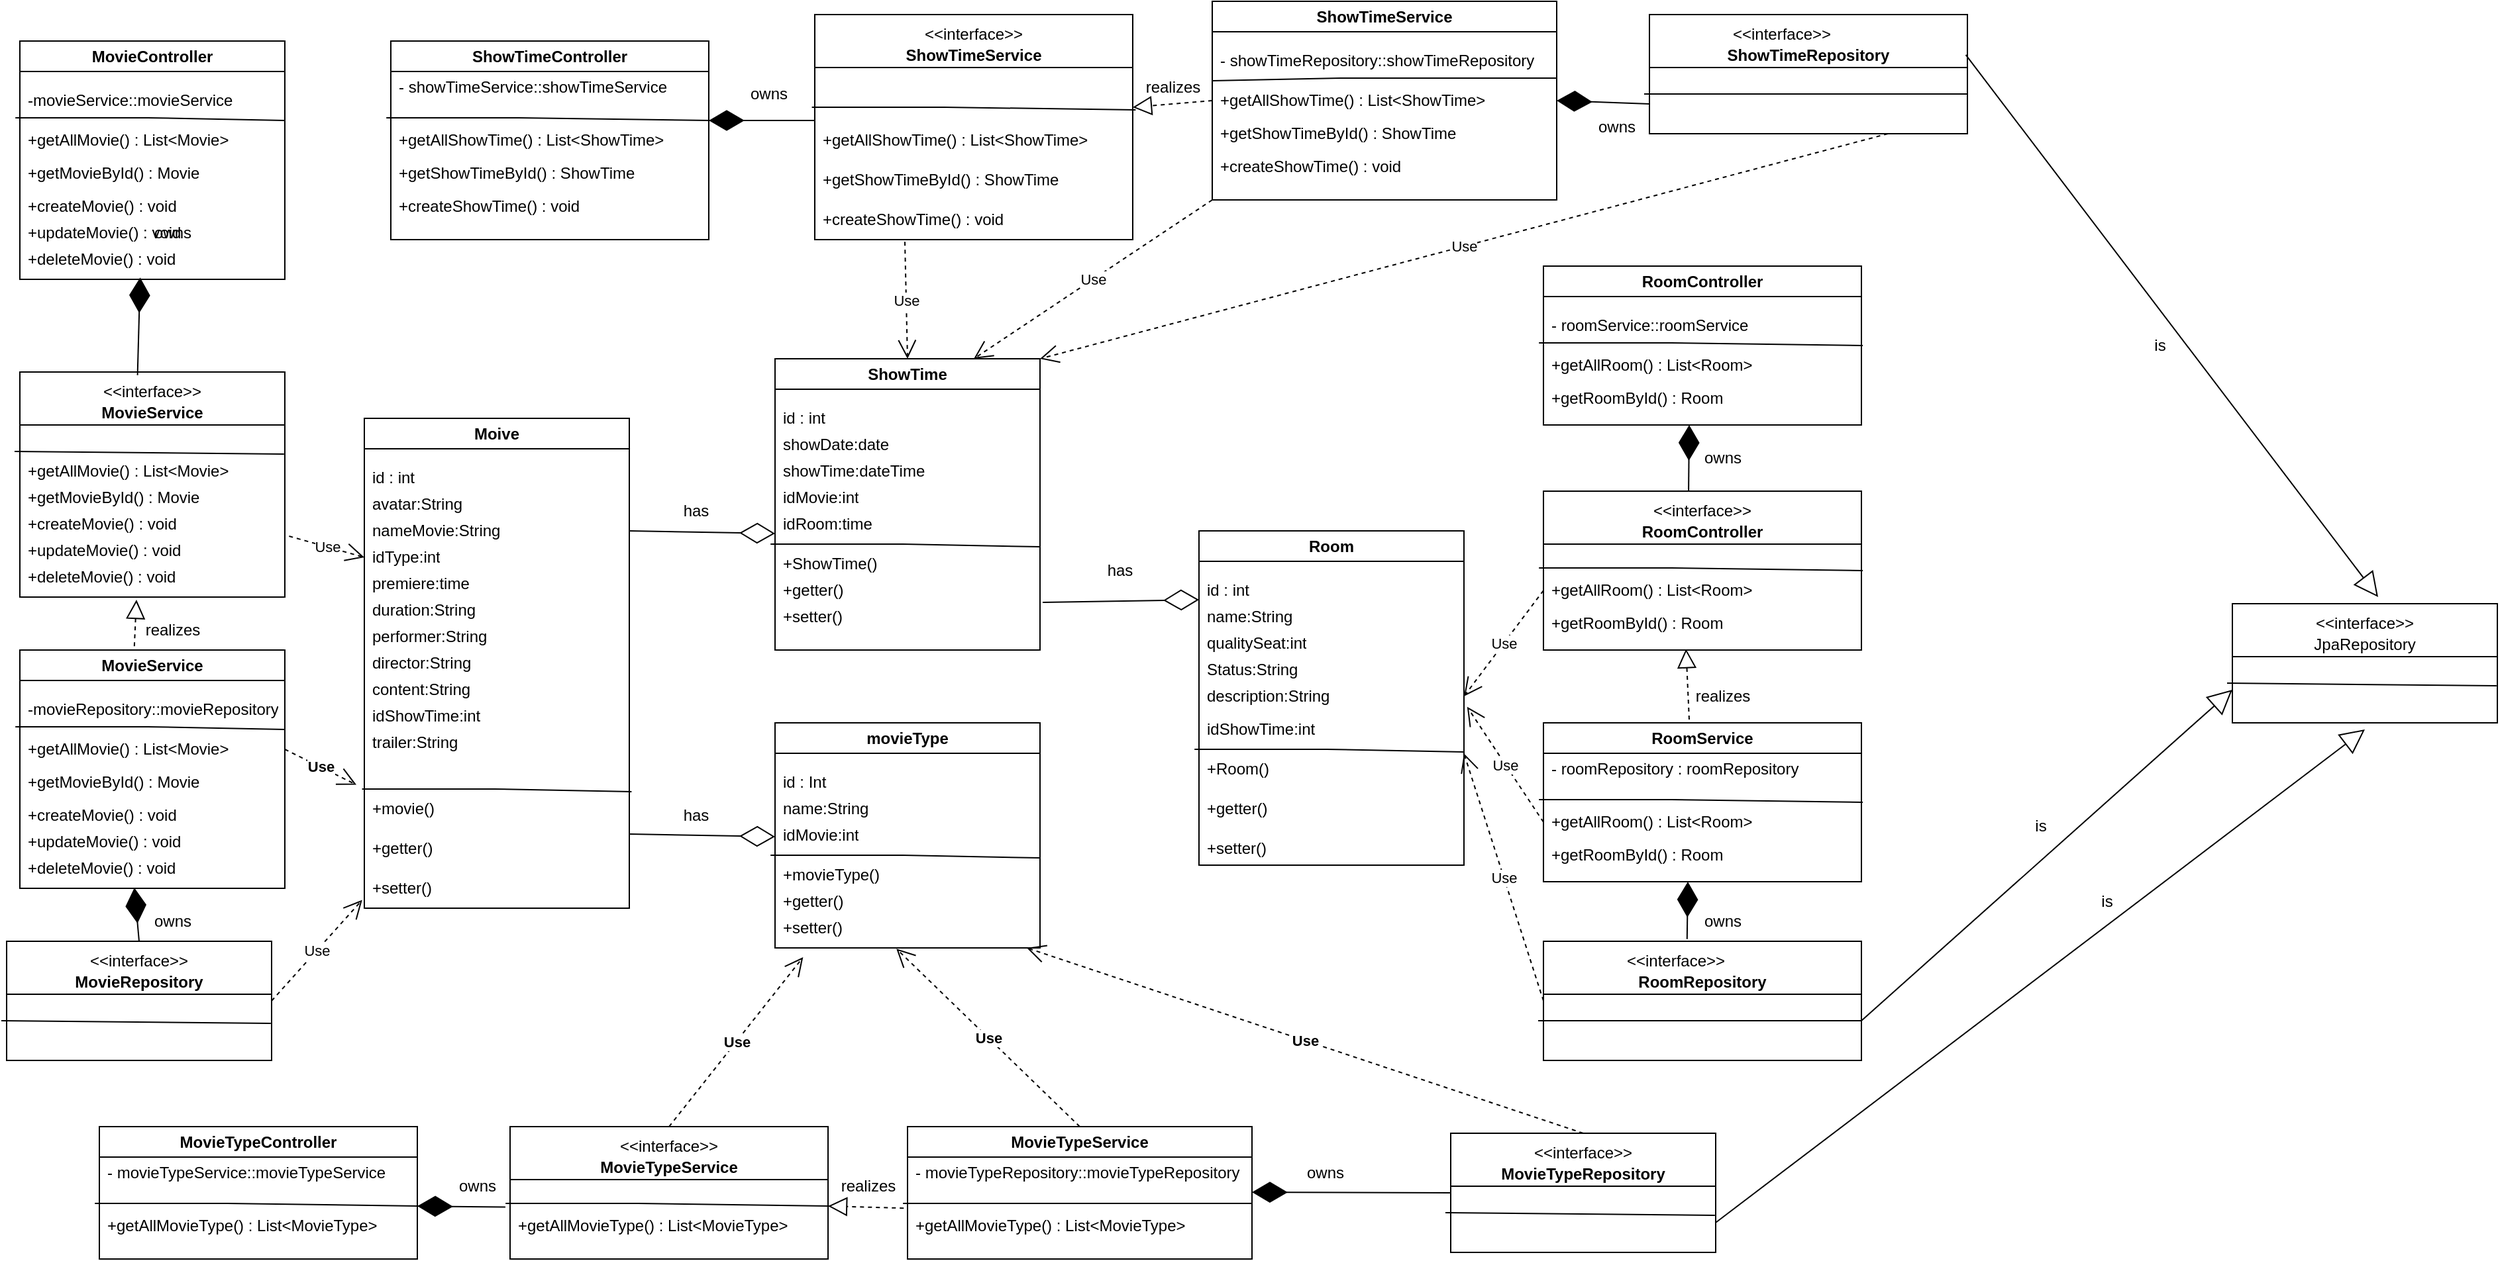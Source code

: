 <mxfile version="24.6.5" type="device">
  <diagram name="Trang-1" id="Ka0mFkoTwdF9sZvkvno-">
    <mxGraphModel dx="1050" dy="522" grid="1" gridSize="10" guides="1" tooltips="1" connect="1" arrows="1" fold="1" page="1" pageScale="1" pageWidth="827" pageHeight="1169" math="0" shadow="0">
      <root>
        <mxCell id="0" />
        <mxCell id="1" parent="0" />
        <mxCell id="au2RlcgSKtpGHKUy9Nbu-69" value="MovieService" style="swimlane;whiteSpace=wrap;html=1;startSize=40;verticalAlign=bottom;" vertex="1" parent="1">
          <mxGeometry x="170" y="320" width="200" height="170" as="geometry" />
        </mxCell>
        <mxCell id="au2RlcgSKtpGHKUy9Nbu-70" value="" style="endArrow=none;html=1;rounded=0;exitX=0;exitY=1;exitDx=0;exitDy=0;exitPerimeter=0;entryX=1.017;entryY=1.067;entryDx=0;entryDy=0;entryPerimeter=0;" edge="1" parent="au2RlcgSKtpGHKUy9Nbu-69">
          <mxGeometry width="50" height="50" relative="1" as="geometry">
            <mxPoint x="-4" y="60" as="sourcePoint" />
            <mxPoint x="199.4" y="62.01" as="targetPoint" />
            <Array as="points" />
          </mxGeometry>
        </mxCell>
        <mxCell id="au2RlcgSKtpGHKUy9Nbu-71" value="+createMovie() : void" style="text;strokeColor=none;fillColor=none;align=left;verticalAlign=middle;spacingLeft=4;spacingRight=4;overflow=hidden;points=[[0,0.5],[1,0.5]];portConstraint=eastwest;rotatable=0;whiteSpace=wrap;html=1;" vertex="1" parent="au2RlcgSKtpGHKUy9Nbu-69">
          <mxGeometry y="100" width="200" height="30" as="geometry" />
        </mxCell>
        <mxCell id="au2RlcgSKtpGHKUy9Nbu-72" value="+getMovieById() : Movie" style="text;strokeColor=none;fillColor=none;align=left;verticalAlign=middle;spacingLeft=4;spacingRight=4;overflow=hidden;points=[[0,0.5],[1,0.5]];portConstraint=eastwest;rotatable=0;whiteSpace=wrap;html=1;" vertex="1" parent="au2RlcgSKtpGHKUy9Nbu-69">
          <mxGeometry y="80" width="200" height="30" as="geometry" />
        </mxCell>
        <mxCell id="au2RlcgSKtpGHKUy9Nbu-75" value="+updateMovie() : void" style="text;strokeColor=none;fillColor=none;align=left;verticalAlign=middle;spacingLeft=4;spacingRight=4;overflow=hidden;points=[[0,0.5],[1,0.5]];portConstraint=eastwest;rotatable=0;whiteSpace=wrap;html=1;" vertex="1" parent="au2RlcgSKtpGHKUy9Nbu-69">
          <mxGeometry y="120" width="200" height="30" as="geometry" />
        </mxCell>
        <mxCell id="au2RlcgSKtpGHKUy9Nbu-76" value="+deleteMovie() : void" style="text;strokeColor=none;fillColor=none;align=left;verticalAlign=middle;spacingLeft=4;spacingRight=4;overflow=hidden;points=[[0,0.5],[1,0.5]];portConstraint=eastwest;rotatable=0;whiteSpace=wrap;html=1;" vertex="1" parent="au2RlcgSKtpGHKUy9Nbu-69">
          <mxGeometry y="140" width="200" height="30" as="geometry" />
        </mxCell>
        <mxCell id="au2RlcgSKtpGHKUy9Nbu-77" value="&amp;lt;&amp;lt;interface&amp;gt;&amp;gt;" style="text;html=1;align=center;verticalAlign=middle;whiteSpace=wrap;rounded=0;" vertex="1" parent="au2RlcgSKtpGHKUy9Nbu-69">
          <mxGeometry x="70" width="60" height="30" as="geometry" />
        </mxCell>
        <mxCell id="au2RlcgSKtpGHKUy9Nbu-74" value="&lt;div style=&quot;text-align: center;&quot;&gt;&lt;span style=&quot;background-color: initial;&quot;&gt;+getAllMovie&lt;/span&gt;&lt;span style=&quot;background-color: initial;&quot;&gt;() : List&amp;lt;Movie&amp;gt;&lt;/span&gt;&lt;/div&gt;" style="text;strokeColor=none;fillColor=none;align=left;verticalAlign=middle;spacingLeft=4;spacingRight=4;overflow=hidden;points=[[0,0.5],[1,0.5]];portConstraint=eastwest;rotatable=0;whiteSpace=wrap;html=1;" vertex="1" parent="au2RlcgSKtpGHKUy9Nbu-69">
          <mxGeometry y="60" width="200" height="30" as="geometry" />
        </mxCell>
        <mxCell id="lbkJmBCR8xzpIKuYviyf-23" value="Moive" style="swimlane;whiteSpace=wrap;html=1;" parent="1" vertex="1">
          <mxGeometry x="430" y="355" width="200" height="370" as="geometry" />
        </mxCell>
        <mxCell id="lbkJmBCR8xzpIKuYviyf-15" value="id : int" style="text;strokeColor=none;fillColor=none;align=left;verticalAlign=middle;spacingLeft=4;spacingRight=4;overflow=hidden;points=[[0,0.5],[1,0.5]];portConstraint=eastwest;rotatable=0;whiteSpace=wrap;html=1;" parent="lbkJmBCR8xzpIKuYviyf-23" vertex="1">
          <mxGeometry y="30" width="200" height="30" as="geometry" />
        </mxCell>
        <mxCell id="lbkJmBCR8xzpIKuYviyf-24" value="&lt;span style=&quot;text-align: center;&quot;&gt;avatar&lt;/span&gt;:String" style="text;strokeColor=none;fillColor=none;align=left;verticalAlign=middle;spacingLeft=4;spacingRight=4;overflow=hidden;points=[[0,0.5],[1,0.5]];portConstraint=eastwest;rotatable=0;whiteSpace=wrap;html=1;" parent="lbkJmBCR8xzpIKuYviyf-23" vertex="1">
          <mxGeometry y="50" width="200" height="30" as="geometry" />
        </mxCell>
        <mxCell id="lbkJmBCR8xzpIKuYviyf-25" value="nameMovie:String" style="text;strokeColor=none;fillColor=none;align=left;verticalAlign=middle;spacingLeft=4;spacingRight=4;overflow=hidden;points=[[0,0.5],[1,0.5]];portConstraint=eastwest;rotatable=0;whiteSpace=wrap;html=1;" parent="lbkJmBCR8xzpIKuYviyf-23" vertex="1">
          <mxGeometry y="70" width="200" height="30" as="geometry" />
        </mxCell>
        <mxCell id="lbkJmBCR8xzpIKuYviyf-26" value="idType:int" style="text;strokeColor=none;fillColor=none;align=left;verticalAlign=middle;spacingLeft=4;spacingRight=4;overflow=hidden;points=[[0,0.5],[1,0.5]];portConstraint=eastwest;rotatable=0;whiteSpace=wrap;html=1;" parent="lbkJmBCR8xzpIKuYviyf-23" vertex="1">
          <mxGeometry y="90" width="200" height="30" as="geometry" />
        </mxCell>
        <mxCell id="lbkJmBCR8xzpIKuYviyf-27" value="&lt;span style=&quot;text-align: center;&quot;&gt;premiere&lt;/span&gt;:time" style="text;strokeColor=none;fillColor=none;align=left;verticalAlign=middle;spacingLeft=4;spacingRight=4;overflow=hidden;points=[[0,0.5],[1,0.5]];portConstraint=eastwest;rotatable=0;whiteSpace=wrap;html=1;" parent="lbkJmBCR8xzpIKuYviyf-23" vertex="1">
          <mxGeometry y="110" width="200" height="30" as="geometry" />
        </mxCell>
        <mxCell id="lbkJmBCR8xzpIKuYviyf-28" value="duration:String" style="text;strokeColor=none;fillColor=none;align=left;verticalAlign=middle;spacingLeft=4;spacingRight=4;overflow=hidden;points=[[0,0.5],[1,0.5]];portConstraint=eastwest;rotatable=0;whiteSpace=wrap;html=1;" parent="lbkJmBCR8xzpIKuYviyf-23" vertex="1">
          <mxGeometry y="130" width="200" height="30" as="geometry" />
        </mxCell>
        <mxCell id="lbkJmBCR8xzpIKuYviyf-32" value="&lt;span style=&quot;text-align: center;&quot;&gt;performer&lt;/span&gt;:String" style="text;strokeColor=none;fillColor=none;align=left;verticalAlign=middle;spacingLeft=4;spacingRight=4;overflow=hidden;points=[[0,0.5],[1,0.5]];portConstraint=eastwest;rotatable=0;whiteSpace=wrap;html=1;" parent="lbkJmBCR8xzpIKuYviyf-23" vertex="1">
          <mxGeometry y="150" width="200" height="30" as="geometry" />
        </mxCell>
        <mxCell id="lbkJmBCR8xzpIKuYviyf-33" value="director:String" style="text;strokeColor=none;fillColor=none;align=left;verticalAlign=middle;spacingLeft=4;spacingRight=4;overflow=hidden;points=[[0,0.5],[1,0.5]];portConstraint=eastwest;rotatable=0;whiteSpace=wrap;html=1;" parent="lbkJmBCR8xzpIKuYviyf-23" vertex="1">
          <mxGeometry y="170" width="200" height="30" as="geometry" />
        </mxCell>
        <mxCell id="lbkJmBCR8xzpIKuYviyf-35" value="" style="endArrow=none;html=1;rounded=0;exitX=0;exitY=1;exitDx=0;exitDy=0;exitPerimeter=0;entryX=1.017;entryY=1.067;entryDx=0;entryDy=0;entryPerimeter=0;" parent="lbkJmBCR8xzpIKuYviyf-23" edge="1">
          <mxGeometry width="50" height="50" relative="1" as="geometry">
            <mxPoint x="-1.7" y="280" as="sourcePoint" />
            <mxPoint x="201.7" y="282.01" as="targetPoint" />
            <Array as="points">
              <mxPoint x="98.3" y="280" />
            </Array>
          </mxGeometry>
        </mxCell>
        <mxCell id="lbkJmBCR8xzpIKuYviyf-38" value="+setter()" style="text;strokeColor=none;fillColor=none;align=left;verticalAlign=middle;spacingLeft=4;spacingRight=4;overflow=hidden;points=[[0,0.5],[1,0.5]];portConstraint=eastwest;rotatable=0;whiteSpace=wrap;html=1;" parent="lbkJmBCR8xzpIKuYviyf-23" vertex="1">
          <mxGeometry y="340" width="200" height="30" as="geometry" />
        </mxCell>
        <mxCell id="au2RlcgSKtpGHKUy9Nbu-2" value="content:String" style="text;strokeColor=none;fillColor=none;align=left;verticalAlign=middle;spacingLeft=4;spacingRight=4;overflow=hidden;points=[[0,0.5],[1,0.5]];portConstraint=eastwest;rotatable=0;whiteSpace=wrap;html=1;" vertex="1" parent="lbkJmBCR8xzpIKuYviyf-23">
          <mxGeometry y="190" width="200" height="30" as="geometry" />
        </mxCell>
        <mxCell id="au2RlcgSKtpGHKUy9Nbu-3" value="&lt;span style=&quot;text-align: center;&quot;&gt;trailer&lt;/span&gt;:String" style="text;strokeColor=none;fillColor=none;align=left;verticalAlign=middle;spacingLeft=4;spacingRight=4;overflow=hidden;points=[[0,0.5],[1,0.5]];portConstraint=eastwest;rotatable=0;whiteSpace=wrap;html=1;" vertex="1" parent="lbkJmBCR8xzpIKuYviyf-23">
          <mxGeometry y="230" width="200" height="30" as="geometry" />
        </mxCell>
        <mxCell id="au2RlcgSKtpGHKUy9Nbu-4" value="&lt;div style=&quot;text-align: center;&quot;&gt;&lt;span style=&quot;background-color: initial;&quot;&gt;idShowTime&lt;/span&gt;&lt;span style=&quot;background-color: initial;&quot;&gt;:int&lt;/span&gt;&lt;/div&gt;" style="text;strokeColor=none;fillColor=none;align=left;verticalAlign=middle;spacingLeft=4;spacingRight=4;overflow=hidden;points=[[0,0.5],[1,0.5]];portConstraint=eastwest;rotatable=0;whiteSpace=wrap;html=1;" vertex="1" parent="lbkJmBCR8xzpIKuYviyf-23">
          <mxGeometry y="210" width="200" height="30" as="geometry" />
        </mxCell>
        <mxCell id="lbkJmBCR8xzpIKuYviyf-36" value="+movie()" style="text;strokeColor=none;fillColor=none;align=left;verticalAlign=middle;spacingLeft=4;spacingRight=4;overflow=hidden;points=[[0,0.5],[1,0.5]];portConstraint=eastwest;rotatable=0;whiteSpace=wrap;html=1;" parent="lbkJmBCR8xzpIKuYviyf-23" vertex="1">
          <mxGeometry y="280" width="200" height="30" as="geometry" />
        </mxCell>
        <mxCell id="lbkJmBCR8xzpIKuYviyf-37" value="+getter()" style="text;strokeColor=none;fillColor=none;align=left;verticalAlign=middle;spacingLeft=4;spacingRight=4;overflow=hidden;points=[[0,0.5],[1,0.5]];portConstraint=eastwest;rotatable=0;whiteSpace=wrap;html=1;" parent="lbkJmBCR8xzpIKuYviyf-23" vertex="1">
          <mxGeometry y="310" width="200" height="30" as="geometry" />
        </mxCell>
        <mxCell id="au2RlcgSKtpGHKUy9Nbu-5" value="movieType" style="swimlane;whiteSpace=wrap;html=1;" vertex="1" parent="1">
          <mxGeometry x="740" y="585" width="200" height="170" as="geometry" />
        </mxCell>
        <mxCell id="au2RlcgSKtpGHKUy9Nbu-6" value="id : Int" style="text;strokeColor=none;fillColor=none;align=left;verticalAlign=middle;spacingLeft=4;spacingRight=4;overflow=hidden;points=[[0,0.5],[1,0.5]];portConstraint=eastwest;rotatable=0;whiteSpace=wrap;html=1;" vertex="1" parent="au2RlcgSKtpGHKUy9Nbu-5">
          <mxGeometry y="30" width="200" height="30" as="geometry" />
        </mxCell>
        <mxCell id="au2RlcgSKtpGHKUy9Nbu-8" value="name:String" style="text;strokeColor=none;fillColor=none;align=left;verticalAlign=middle;spacingLeft=4;spacingRight=4;overflow=hidden;points=[[0,0.5],[1,0.5]];portConstraint=eastwest;rotatable=0;whiteSpace=wrap;html=1;" vertex="1" parent="au2RlcgSKtpGHKUy9Nbu-5">
          <mxGeometry y="50" width="200" height="30" as="geometry" />
        </mxCell>
        <mxCell id="au2RlcgSKtpGHKUy9Nbu-15" value="" style="endArrow=none;html=1;rounded=0;exitX=0;exitY=1;exitDx=0;exitDy=0;exitPerimeter=0;entryX=1.017;entryY=1.067;entryDx=0;entryDy=0;entryPerimeter=0;" edge="1" parent="au2RlcgSKtpGHKUy9Nbu-5">
          <mxGeometry width="50" height="50" relative="1" as="geometry">
            <mxPoint x="-3.4" y="100" as="sourcePoint" />
            <mxPoint x="200.0" y="102.01" as="targetPoint" />
            <Array as="points">
              <mxPoint x="96.6" y="100" />
            </Array>
          </mxGeometry>
        </mxCell>
        <mxCell id="au2RlcgSKtpGHKUy9Nbu-16" value="+setter()" style="text;strokeColor=none;fillColor=none;align=left;verticalAlign=middle;spacingLeft=4;spacingRight=4;overflow=hidden;points=[[0,0.5],[1,0.5]];portConstraint=eastwest;rotatable=0;whiteSpace=wrap;html=1;" vertex="1" parent="au2RlcgSKtpGHKUy9Nbu-5">
          <mxGeometry y="140" width="200" height="30" as="geometry" />
        </mxCell>
        <mxCell id="au2RlcgSKtpGHKUy9Nbu-21" value="+getter()" style="text;strokeColor=none;fillColor=none;align=left;verticalAlign=middle;spacingLeft=4;spacingRight=4;overflow=hidden;points=[[0,0.5],[1,0.5]];portConstraint=eastwest;rotatable=0;whiteSpace=wrap;html=1;" vertex="1" parent="au2RlcgSKtpGHKUy9Nbu-5">
          <mxGeometry y="120" width="200" height="30" as="geometry" />
        </mxCell>
        <mxCell id="au2RlcgSKtpGHKUy9Nbu-22" value="idMovie:int" style="text;strokeColor=none;fillColor=none;align=left;verticalAlign=middle;spacingLeft=4;spacingRight=4;overflow=hidden;points=[[0,0.5],[1,0.5]];portConstraint=eastwest;rotatable=0;whiteSpace=wrap;html=1;" vertex="1" parent="au2RlcgSKtpGHKUy9Nbu-5">
          <mxGeometry y="70" width="200" height="30" as="geometry" />
        </mxCell>
        <mxCell id="au2RlcgSKtpGHKUy9Nbu-20" value="+&lt;span style=&quot;text-align: center;&quot;&gt;movieType&lt;/span&gt;()" style="text;strokeColor=none;fillColor=none;align=left;verticalAlign=middle;spacingLeft=4;spacingRight=4;overflow=hidden;points=[[0,0.5],[1,0.5]];portConstraint=eastwest;rotatable=0;whiteSpace=wrap;html=1;" vertex="1" parent="au2RlcgSKtpGHKUy9Nbu-5">
          <mxGeometry y="100" width="200" height="30" as="geometry" />
        </mxCell>
        <mxCell id="au2RlcgSKtpGHKUy9Nbu-23" value="ShowTime" style="swimlane;whiteSpace=wrap;html=1;startSize=23;" vertex="1" parent="1">
          <mxGeometry x="740" y="310" width="200" height="220" as="geometry" />
        </mxCell>
        <mxCell id="au2RlcgSKtpGHKUy9Nbu-24" value="id : int" style="text;strokeColor=none;fillColor=none;align=left;verticalAlign=middle;spacingLeft=4;spacingRight=4;overflow=hidden;points=[[0,0.5],[1,0.5]];portConstraint=eastwest;rotatable=0;whiteSpace=wrap;html=1;" vertex="1" parent="au2RlcgSKtpGHKUy9Nbu-23">
          <mxGeometry y="30" width="200" height="30" as="geometry" />
        </mxCell>
        <mxCell id="au2RlcgSKtpGHKUy9Nbu-25" value="&lt;div style=&quot;text-align: center;&quot;&gt;&lt;span style=&quot;background-color: initial;&quot;&gt;showDate:date&lt;/span&gt;&lt;/div&gt;" style="text;strokeColor=none;fillColor=none;align=left;verticalAlign=middle;spacingLeft=4;spacingRight=4;overflow=hidden;points=[[0,0.5],[1,0.5]];portConstraint=eastwest;rotatable=0;whiteSpace=wrap;html=1;" vertex="1" parent="au2RlcgSKtpGHKUy9Nbu-23">
          <mxGeometry y="50" width="200" height="30" as="geometry" />
        </mxCell>
        <mxCell id="au2RlcgSKtpGHKUy9Nbu-26" value="showTime:dateTime" style="text;strokeColor=none;fillColor=none;align=left;verticalAlign=middle;spacingLeft=4;spacingRight=4;overflow=hidden;points=[[0,0.5],[1,0.5]];portConstraint=eastwest;rotatable=0;whiteSpace=wrap;html=1;" vertex="1" parent="au2RlcgSKtpGHKUy9Nbu-23">
          <mxGeometry y="70" width="200" height="30" as="geometry" />
        </mxCell>
        <mxCell id="au2RlcgSKtpGHKUy9Nbu-27" value="idMovie:int" style="text;strokeColor=none;fillColor=none;align=left;verticalAlign=middle;spacingLeft=4;spacingRight=4;overflow=hidden;points=[[0,0.5],[1,0.5]];portConstraint=eastwest;rotatable=0;whiteSpace=wrap;html=1;" vertex="1" parent="au2RlcgSKtpGHKUy9Nbu-23">
          <mxGeometry y="90" width="200" height="30" as="geometry" />
        </mxCell>
        <mxCell id="au2RlcgSKtpGHKUy9Nbu-28" value="&lt;span style=&quot;text-align: center;&quot;&gt;idRoom&lt;/span&gt;:time" style="text;strokeColor=none;fillColor=none;align=left;verticalAlign=middle;spacingLeft=4;spacingRight=4;overflow=hidden;points=[[0,0.5],[1,0.5]];portConstraint=eastwest;rotatable=0;whiteSpace=wrap;html=1;" vertex="1" parent="au2RlcgSKtpGHKUy9Nbu-23">
          <mxGeometry y="110" width="200" height="30" as="geometry" />
        </mxCell>
        <mxCell id="au2RlcgSKtpGHKUy9Nbu-33" value="" style="endArrow=none;html=1;rounded=0;exitX=0;exitY=1;exitDx=0;exitDy=0;exitPerimeter=0;entryX=1.017;entryY=1.067;entryDx=0;entryDy=0;entryPerimeter=0;" edge="1" parent="au2RlcgSKtpGHKUy9Nbu-23">
          <mxGeometry width="50" height="50" relative="1" as="geometry">
            <mxPoint x="-3.4" y="140" as="sourcePoint" />
            <mxPoint x="200.0" y="142.01" as="targetPoint" />
            <Array as="points">
              <mxPoint x="96.6" y="140" />
            </Array>
          </mxGeometry>
        </mxCell>
        <mxCell id="au2RlcgSKtpGHKUy9Nbu-34" value="+setter()" style="text;strokeColor=none;fillColor=none;align=left;verticalAlign=middle;spacingLeft=4;spacingRight=4;overflow=hidden;points=[[0,0.5],[1,0.5]];portConstraint=eastwest;rotatable=0;whiteSpace=wrap;html=1;" vertex="1" parent="au2RlcgSKtpGHKUy9Nbu-23">
          <mxGeometry y="180" width="200" height="30" as="geometry" />
        </mxCell>
        <mxCell id="au2RlcgSKtpGHKUy9Nbu-39" value="+getter()" style="text;strokeColor=none;fillColor=none;align=left;verticalAlign=middle;spacingLeft=4;spacingRight=4;overflow=hidden;points=[[0,0.5],[1,0.5]];portConstraint=eastwest;rotatable=0;whiteSpace=wrap;html=1;" vertex="1" parent="au2RlcgSKtpGHKUy9Nbu-23">
          <mxGeometry y="160" width="200" height="30" as="geometry" />
        </mxCell>
        <mxCell id="au2RlcgSKtpGHKUy9Nbu-38" value="+&lt;span style=&quot;text-align: center;&quot;&gt;ShowTime&lt;/span&gt;()" style="text;strokeColor=none;fillColor=none;align=left;verticalAlign=middle;spacingLeft=4;spacingRight=4;overflow=hidden;points=[[0,0.5],[1,0.5]];portConstraint=eastwest;rotatable=0;whiteSpace=wrap;html=1;" vertex="1" parent="au2RlcgSKtpGHKUy9Nbu-23">
          <mxGeometry y="140" width="200" height="30" as="geometry" />
        </mxCell>
        <mxCell id="au2RlcgSKtpGHKUy9Nbu-40" value="Room" style="swimlane;whiteSpace=wrap;html=1;startSize=23;" vertex="1" parent="1">
          <mxGeometry x="1060" y="440" width="200" height="252.5" as="geometry" />
        </mxCell>
        <mxCell id="au2RlcgSKtpGHKUy9Nbu-41" value="id : int" style="text;strokeColor=none;fillColor=none;align=left;verticalAlign=middle;spacingLeft=4;spacingRight=4;overflow=hidden;points=[[0,0.5],[1,0.5]];portConstraint=eastwest;rotatable=0;whiteSpace=wrap;html=1;" vertex="1" parent="au2RlcgSKtpGHKUy9Nbu-40">
          <mxGeometry y="30" width="200" height="30" as="geometry" />
        </mxCell>
        <mxCell id="au2RlcgSKtpGHKUy9Nbu-42" value="&lt;div style=&quot;text-align: center;&quot;&gt;&lt;span style=&quot;background-color: initial;&quot;&gt;name:String&lt;/span&gt;&lt;/div&gt;" style="text;strokeColor=none;fillColor=none;align=left;verticalAlign=middle;spacingLeft=4;spacingRight=4;overflow=hidden;points=[[0,0.5],[1,0.5]];portConstraint=eastwest;rotatable=0;whiteSpace=wrap;html=1;" vertex="1" parent="au2RlcgSKtpGHKUy9Nbu-40">
          <mxGeometry y="50" width="200" height="30" as="geometry" />
        </mxCell>
        <mxCell id="au2RlcgSKtpGHKUy9Nbu-43" value="qualitySeat:int" style="text;strokeColor=none;fillColor=none;align=left;verticalAlign=middle;spacingLeft=4;spacingRight=4;overflow=hidden;points=[[0,0.5],[1,0.5]];portConstraint=eastwest;rotatable=0;whiteSpace=wrap;html=1;" vertex="1" parent="au2RlcgSKtpGHKUy9Nbu-40">
          <mxGeometry y="70" width="200" height="30" as="geometry" />
        </mxCell>
        <mxCell id="au2RlcgSKtpGHKUy9Nbu-44" value="Status:String" style="text;strokeColor=none;fillColor=none;align=left;verticalAlign=middle;spacingLeft=4;spacingRight=4;overflow=hidden;points=[[0,0.5],[1,0.5]];portConstraint=eastwest;rotatable=0;whiteSpace=wrap;html=1;" vertex="1" parent="au2RlcgSKtpGHKUy9Nbu-40">
          <mxGeometry y="90" width="200" height="30" as="geometry" />
        </mxCell>
        <mxCell id="au2RlcgSKtpGHKUy9Nbu-45" value="&lt;div style=&quot;text-align: center;&quot;&gt;&lt;span style=&quot;background-color: initial;&quot;&gt;description&lt;/span&gt;&lt;span style=&quot;background-color: initial;&quot;&gt;:String&lt;/span&gt;&lt;/div&gt;" style="text;strokeColor=none;fillColor=none;align=left;verticalAlign=middle;spacingLeft=4;spacingRight=4;overflow=hidden;points=[[0,0.5],[1,0.5]];portConstraint=eastwest;rotatable=0;whiteSpace=wrap;html=1;" vertex="1" parent="au2RlcgSKtpGHKUy9Nbu-40">
          <mxGeometry y="110" width="200" height="30" as="geometry" />
        </mxCell>
        <mxCell id="au2RlcgSKtpGHKUy9Nbu-46" value="" style="endArrow=none;html=1;rounded=0;exitX=0;exitY=1;exitDx=0;exitDy=0;exitPerimeter=0;entryX=1.017;entryY=1.067;entryDx=0;entryDy=0;entryPerimeter=0;" edge="1" parent="au2RlcgSKtpGHKUy9Nbu-40">
          <mxGeometry width="50" height="50" relative="1" as="geometry">
            <mxPoint x="-3.4" y="165" as="sourcePoint" />
            <mxPoint x="200.0" y="167.01" as="targetPoint" />
            <Array as="points">
              <mxPoint x="96.6" y="165" />
            </Array>
          </mxGeometry>
        </mxCell>
        <mxCell id="au2RlcgSKtpGHKUy9Nbu-47" value="+setter()" style="text;strokeColor=none;fillColor=none;align=left;verticalAlign=middle;spacingLeft=4;spacingRight=4;overflow=hidden;points=[[0,0.5],[1,0.5]];portConstraint=eastwest;rotatable=0;whiteSpace=wrap;html=1;" vertex="1" parent="au2RlcgSKtpGHKUy9Nbu-40">
          <mxGeometry y="225" width="200" height="30" as="geometry" />
        </mxCell>
        <mxCell id="au2RlcgSKtpGHKUy9Nbu-48" value="+getter()" style="text;strokeColor=none;fillColor=none;align=left;verticalAlign=middle;spacingLeft=4;spacingRight=4;overflow=hidden;points=[[0,0.5],[1,0.5]];portConstraint=eastwest;rotatable=0;whiteSpace=wrap;html=1;" vertex="1" parent="au2RlcgSKtpGHKUy9Nbu-40">
          <mxGeometry y="195" width="200" height="30" as="geometry" />
        </mxCell>
        <mxCell id="au2RlcgSKtpGHKUy9Nbu-50" value="&lt;div style=&quot;text-align: center;&quot;&gt;&lt;span style=&quot;background-color: initial;&quot;&gt;idShowTime&lt;/span&gt;&lt;span style=&quot;background-color: initial;&quot;&gt;:int&lt;/span&gt;&lt;/div&gt;" style="text;strokeColor=none;fillColor=none;align=left;verticalAlign=middle;spacingLeft=4;spacingRight=4;overflow=hidden;points=[[0,0.5],[1,0.5]];portConstraint=eastwest;rotatable=0;whiteSpace=wrap;html=1;" vertex="1" parent="au2RlcgSKtpGHKUy9Nbu-40">
          <mxGeometry y="135" width="200" height="30" as="geometry" />
        </mxCell>
        <mxCell id="au2RlcgSKtpGHKUy9Nbu-49" value="+&lt;span style=&quot;text-align: center;&quot;&gt;Room&lt;/span&gt;()" style="text;strokeColor=none;fillColor=none;align=left;verticalAlign=middle;spacingLeft=4;spacingRight=4;overflow=hidden;points=[[0,0.5],[1,0.5]];portConstraint=eastwest;rotatable=0;whiteSpace=wrap;html=1;" vertex="1" parent="au2RlcgSKtpGHKUy9Nbu-40">
          <mxGeometry y="165" width="200" height="30" as="geometry" />
        </mxCell>
        <mxCell id="au2RlcgSKtpGHKUy9Nbu-56" value="MovieController" style="swimlane;whiteSpace=wrap;html=1;startSize=23;" vertex="1" parent="1">
          <mxGeometry x="170" y="70" width="200" height="180" as="geometry" />
        </mxCell>
        <mxCell id="au2RlcgSKtpGHKUy9Nbu-62" value="" style="endArrow=none;html=1;rounded=0;exitX=0;exitY=1;exitDx=0;exitDy=0;exitPerimeter=0;entryX=1.017;entryY=1.067;entryDx=0;entryDy=0;entryPerimeter=0;" edge="1" parent="au2RlcgSKtpGHKUy9Nbu-56">
          <mxGeometry width="50" height="50" relative="1" as="geometry">
            <mxPoint x="-3.4" y="57.99" as="sourcePoint" />
            <mxPoint x="200.0" y="60.0" as="targetPoint" />
            <Array as="points">
              <mxPoint x="96.6" y="57.99" />
            </Array>
          </mxGeometry>
        </mxCell>
        <mxCell id="au2RlcgSKtpGHKUy9Nbu-63" value="+createMovie() : void" style="text;strokeColor=none;fillColor=none;align=left;verticalAlign=middle;spacingLeft=4;spacingRight=4;overflow=hidden;points=[[0,0.5],[1,0.5]];portConstraint=eastwest;rotatable=0;whiteSpace=wrap;html=1;" vertex="1" parent="au2RlcgSKtpGHKUy9Nbu-56">
          <mxGeometry y="110" width="200" height="30" as="geometry" />
        </mxCell>
        <mxCell id="au2RlcgSKtpGHKUy9Nbu-64" value="+getMovieById() : Movie" style="text;strokeColor=none;fillColor=none;align=left;verticalAlign=middle;spacingLeft=4;spacingRight=4;overflow=hidden;points=[[0,0.5],[1,0.5]];portConstraint=eastwest;rotatable=0;whiteSpace=wrap;html=1;" vertex="1" parent="au2RlcgSKtpGHKUy9Nbu-56">
          <mxGeometry y="85" width="200" height="30" as="geometry" />
        </mxCell>
        <mxCell id="au2RlcgSKtpGHKUy9Nbu-66" value="&lt;div style=&quot;text-align: center;&quot;&gt;&lt;span style=&quot;background-color: initial;&quot;&gt;-movieService::movieService&lt;/span&gt;&lt;/div&gt;" style="text;strokeColor=none;fillColor=none;align=left;verticalAlign=middle;spacingLeft=4;spacingRight=4;overflow=hidden;points=[[0,0.5],[1,0.5]];portConstraint=eastwest;rotatable=0;whiteSpace=wrap;html=1;" vertex="1" parent="au2RlcgSKtpGHKUy9Nbu-56">
          <mxGeometry y="30" width="200" height="30" as="geometry" />
        </mxCell>
        <mxCell id="au2RlcgSKtpGHKUy9Nbu-67" value="+updateMovie() : void" style="text;strokeColor=none;fillColor=none;align=left;verticalAlign=middle;spacingLeft=4;spacingRight=4;overflow=hidden;points=[[0,0.5],[1,0.5]];portConstraint=eastwest;rotatable=0;whiteSpace=wrap;html=1;" vertex="1" parent="au2RlcgSKtpGHKUy9Nbu-56">
          <mxGeometry y="130" width="200" height="30" as="geometry" />
        </mxCell>
        <mxCell id="au2RlcgSKtpGHKUy9Nbu-68" value="+deleteMovie() : void" style="text;strokeColor=none;fillColor=none;align=left;verticalAlign=middle;spacingLeft=4;spacingRight=4;overflow=hidden;points=[[0,0.5],[1,0.5]];portConstraint=eastwest;rotatable=0;whiteSpace=wrap;html=1;" vertex="1" parent="au2RlcgSKtpGHKUy9Nbu-56">
          <mxGeometry y="150" width="200" height="30" as="geometry" />
        </mxCell>
        <mxCell id="au2RlcgSKtpGHKUy9Nbu-65" value="&lt;div style=&quot;text-align: center;&quot;&gt;&lt;span style=&quot;background-color: initial;&quot;&gt;+getAllMovie&lt;/span&gt;&lt;span style=&quot;background-color: initial;&quot;&gt;() : List&amp;lt;Movie&amp;gt;&lt;/span&gt;&lt;/div&gt;" style="text;strokeColor=none;fillColor=none;align=left;verticalAlign=middle;spacingLeft=4;spacingRight=4;overflow=hidden;points=[[0,0.5],[1,0.5]];portConstraint=eastwest;rotatable=0;whiteSpace=wrap;html=1;" vertex="1" parent="au2RlcgSKtpGHKUy9Nbu-56">
          <mxGeometry y="60" width="200" height="30" as="geometry" />
        </mxCell>
        <mxCell id="au2RlcgSKtpGHKUy9Nbu-84" value="MovieService" style="swimlane;whiteSpace=wrap;html=1;startSize=23;" vertex="1" parent="1">
          <mxGeometry x="170" y="530" width="200" height="180" as="geometry" />
        </mxCell>
        <mxCell id="au2RlcgSKtpGHKUy9Nbu-85" value="" style="endArrow=none;html=1;rounded=0;exitX=0;exitY=1;exitDx=0;exitDy=0;exitPerimeter=0;entryX=1.017;entryY=1.067;entryDx=0;entryDy=0;entryPerimeter=0;" edge="1" parent="au2RlcgSKtpGHKUy9Nbu-84">
          <mxGeometry width="50" height="50" relative="1" as="geometry">
            <mxPoint x="-3.4" y="57.99" as="sourcePoint" />
            <mxPoint x="200.0" y="60.0" as="targetPoint" />
            <Array as="points">
              <mxPoint x="96.6" y="57.99" />
            </Array>
          </mxGeometry>
        </mxCell>
        <mxCell id="au2RlcgSKtpGHKUy9Nbu-86" value="+createMovie() : void" style="text;strokeColor=none;fillColor=none;align=left;verticalAlign=middle;spacingLeft=4;spacingRight=4;overflow=hidden;points=[[0,0.5],[1,0.5]];portConstraint=eastwest;rotatable=0;whiteSpace=wrap;html=1;" vertex="1" parent="au2RlcgSKtpGHKUy9Nbu-84">
          <mxGeometry y="110" width="200" height="30" as="geometry" />
        </mxCell>
        <mxCell id="au2RlcgSKtpGHKUy9Nbu-87" value="+getMovieById() : Movie" style="text;strokeColor=none;fillColor=none;align=left;verticalAlign=middle;spacingLeft=4;spacingRight=4;overflow=hidden;points=[[0,0.5],[1,0.5]];portConstraint=eastwest;rotatable=0;whiteSpace=wrap;html=1;" vertex="1" parent="au2RlcgSKtpGHKUy9Nbu-84">
          <mxGeometry y="85" width="200" height="30" as="geometry" />
        </mxCell>
        <mxCell id="au2RlcgSKtpGHKUy9Nbu-88" value="&lt;div style=&quot;text-align: center;&quot;&gt;&lt;span style=&quot;background-color: initial;&quot;&gt;-movieRepository::&lt;/span&gt;&lt;span style=&quot;background-color: initial;&quot;&gt;movieRepository&lt;/span&gt;&lt;/div&gt;" style="text;strokeColor=none;fillColor=none;align=left;verticalAlign=middle;spacingLeft=4;spacingRight=4;overflow=hidden;points=[[0,0.5],[1,0.5]];portConstraint=eastwest;rotatable=0;whiteSpace=wrap;html=1;" vertex="1" parent="au2RlcgSKtpGHKUy9Nbu-84">
          <mxGeometry y="30" width="200" height="30" as="geometry" />
        </mxCell>
        <mxCell id="au2RlcgSKtpGHKUy9Nbu-89" value="+updateMovie() : void" style="text;strokeColor=none;fillColor=none;align=left;verticalAlign=middle;spacingLeft=4;spacingRight=4;overflow=hidden;points=[[0,0.5],[1,0.5]];portConstraint=eastwest;rotatable=0;whiteSpace=wrap;html=1;" vertex="1" parent="au2RlcgSKtpGHKUy9Nbu-84">
          <mxGeometry y="130" width="200" height="30" as="geometry" />
        </mxCell>
        <mxCell id="au2RlcgSKtpGHKUy9Nbu-90" value="+deleteMovie() : void" style="text;strokeColor=none;fillColor=none;align=left;verticalAlign=middle;spacingLeft=4;spacingRight=4;overflow=hidden;points=[[0,0.5],[1,0.5]];portConstraint=eastwest;rotatable=0;whiteSpace=wrap;html=1;" vertex="1" parent="au2RlcgSKtpGHKUy9Nbu-84">
          <mxGeometry y="150" width="200" height="30" as="geometry" />
        </mxCell>
        <mxCell id="au2RlcgSKtpGHKUy9Nbu-91" value="&lt;div style=&quot;text-align: center;&quot;&gt;&lt;span style=&quot;background-color: initial;&quot;&gt;+getAllMovie&lt;/span&gt;&lt;span style=&quot;background-color: initial;&quot;&gt;() : List&amp;lt;Movie&amp;gt;&lt;/span&gt;&lt;/div&gt;" style="text;strokeColor=none;fillColor=none;align=left;verticalAlign=middle;spacingLeft=4;spacingRight=4;overflow=hidden;points=[[0,0.5],[1,0.5]];portConstraint=eastwest;rotatable=0;whiteSpace=wrap;html=1;" vertex="1" parent="au2RlcgSKtpGHKUy9Nbu-84">
          <mxGeometry y="60" width="200" height="30" as="geometry" />
        </mxCell>
        <mxCell id="au2RlcgSKtpGHKUy9Nbu-98" value="MovieRepository" style="swimlane;whiteSpace=wrap;html=1;startSize=40;verticalAlign=bottom;" vertex="1" parent="1">
          <mxGeometry x="160" y="750" width="200" height="90" as="geometry" />
        </mxCell>
        <mxCell id="au2RlcgSKtpGHKUy9Nbu-99" value="" style="endArrow=none;html=1;rounded=0;exitX=0;exitY=1;exitDx=0;exitDy=0;exitPerimeter=0;entryX=1.017;entryY=1.067;entryDx=0;entryDy=0;entryPerimeter=0;" edge="1" parent="au2RlcgSKtpGHKUy9Nbu-98">
          <mxGeometry width="50" height="50" relative="1" as="geometry">
            <mxPoint x="-4" y="60" as="sourcePoint" />
            <mxPoint x="199.4" y="62.01" as="targetPoint" />
            <Array as="points" />
          </mxGeometry>
        </mxCell>
        <mxCell id="au2RlcgSKtpGHKUy9Nbu-104" value="&amp;lt;&amp;lt;interface&amp;gt;&amp;gt;" style="text;html=1;align=center;verticalAlign=middle;whiteSpace=wrap;rounded=0;" vertex="1" parent="au2RlcgSKtpGHKUy9Nbu-98">
          <mxGeometry x="70" width="60" height="30" as="geometry" />
        </mxCell>
        <mxCell id="au2RlcgSKtpGHKUy9Nbu-112" value="ShowTimeController" style="swimlane;whiteSpace=wrap;html=1;startSize=23;" vertex="1" parent="1">
          <mxGeometry x="450" y="70" width="240" height="150" as="geometry" />
        </mxCell>
        <mxCell id="au2RlcgSKtpGHKUy9Nbu-113" value="" style="endArrow=none;html=1;rounded=0;exitX=0;exitY=1;exitDx=0;exitDy=0;exitPerimeter=0;" edge="1" parent="au2RlcgSKtpGHKUy9Nbu-112">
          <mxGeometry width="50" height="50" relative="1" as="geometry">
            <mxPoint x="-3.4" y="57.99" as="sourcePoint" />
            <mxPoint x="241" y="60" as="targetPoint" />
            <Array as="points">
              <mxPoint x="96.6" y="57.99" />
            </Array>
          </mxGeometry>
        </mxCell>
        <mxCell id="au2RlcgSKtpGHKUy9Nbu-114" value="+createShowTime() : void" style="text;strokeColor=none;fillColor=none;align=left;verticalAlign=middle;spacingLeft=4;spacingRight=4;overflow=hidden;points=[[0,0.5],[1,0.5]];portConstraint=eastwest;rotatable=0;whiteSpace=wrap;html=1;" vertex="1" parent="au2RlcgSKtpGHKUy9Nbu-112">
          <mxGeometry y="110" width="200" height="30" as="geometry" />
        </mxCell>
        <mxCell id="au2RlcgSKtpGHKUy9Nbu-115" value="+getShowTimeById() : ShowTime" style="text;strokeColor=none;fillColor=none;align=left;verticalAlign=middle;spacingLeft=4;spacingRight=4;overflow=hidden;points=[[0,0.5],[1,0.5]];portConstraint=eastwest;rotatable=0;whiteSpace=wrap;html=1;" vertex="1" parent="au2RlcgSKtpGHKUy9Nbu-112">
          <mxGeometry y="85" width="200" height="30" as="geometry" />
        </mxCell>
        <mxCell id="au2RlcgSKtpGHKUy9Nbu-116" value="&lt;div style=&quot;text-align: center;&quot;&gt;&lt;span style=&quot;background-color: initial;&quot;&gt;- showTimeService::showTimeService&lt;/span&gt;&lt;/div&gt;" style="text;strokeColor=none;fillColor=none;align=left;verticalAlign=middle;spacingLeft=4;spacingRight=4;overflow=hidden;points=[[0,0.5],[1,0.5]];portConstraint=eastwest;rotatable=0;whiteSpace=wrap;html=1;" vertex="1" parent="au2RlcgSKtpGHKUy9Nbu-112">
          <mxGeometry y="20" width="230" height="30" as="geometry" />
        </mxCell>
        <mxCell id="au2RlcgSKtpGHKUy9Nbu-119" value="&lt;div style=&quot;text-align: center;&quot;&gt;&lt;span style=&quot;background-color: initial;&quot;&gt;+getAllShowTime&lt;/span&gt;&lt;span style=&quot;background-color: initial;&quot;&gt;() : List&amp;lt;ShowTime&amp;gt;&lt;/span&gt;&lt;/div&gt;" style="text;strokeColor=none;fillColor=none;align=left;verticalAlign=middle;spacingLeft=4;spacingRight=4;overflow=hidden;points=[[0,0.5],[1,0.5]];portConstraint=eastwest;rotatable=0;whiteSpace=wrap;html=1;" vertex="1" parent="au2RlcgSKtpGHKUy9Nbu-112">
          <mxGeometry y="60" width="220" height="30" as="geometry" />
        </mxCell>
        <mxCell id="au2RlcgSKtpGHKUy9Nbu-121" value="ShowTimeService" style="swimlane;whiteSpace=wrap;html=1;startSize=40;verticalAlign=bottom;" vertex="1" parent="1">
          <mxGeometry x="770" y="50" width="240" height="170" as="geometry" />
        </mxCell>
        <mxCell id="au2RlcgSKtpGHKUy9Nbu-122" value="" style="endArrow=none;html=1;rounded=0;exitX=0;exitY=1;exitDx=0;exitDy=0;exitPerimeter=0;" edge="1" parent="au2RlcgSKtpGHKUy9Nbu-121">
          <mxGeometry width="50" height="50" relative="1" as="geometry">
            <mxPoint x="-2.2" y="70" as="sourcePoint" />
            <mxPoint x="242.2" y="72.01" as="targetPoint" />
            <Array as="points">
              <mxPoint x="97.8" y="70" />
            </Array>
          </mxGeometry>
        </mxCell>
        <mxCell id="au2RlcgSKtpGHKUy9Nbu-123" value="+createShowTime() : void" style="text;strokeColor=none;fillColor=none;align=left;verticalAlign=middle;spacingLeft=4;spacingRight=4;overflow=hidden;points=[[0,0.5],[1,0.5]];portConstraint=eastwest;rotatable=0;whiteSpace=wrap;html=1;" vertex="1" parent="au2RlcgSKtpGHKUy9Nbu-121">
          <mxGeometry y="140" width="200" height="30" as="geometry" />
        </mxCell>
        <mxCell id="au2RlcgSKtpGHKUy9Nbu-124" value="+getShowTimeById() : ShowTime" style="text;strokeColor=none;fillColor=none;align=left;verticalAlign=middle;spacingLeft=4;spacingRight=4;overflow=hidden;points=[[0,0.5],[1,0.5]];portConstraint=eastwest;rotatable=0;whiteSpace=wrap;html=1;" vertex="1" parent="au2RlcgSKtpGHKUy9Nbu-121">
          <mxGeometry y="110" width="200" height="30" as="geometry" />
        </mxCell>
        <mxCell id="au2RlcgSKtpGHKUy9Nbu-126" value="&lt;div style=&quot;text-align: center;&quot;&gt;&lt;span style=&quot;background-color: initial;&quot;&gt;+getAllShowTime&lt;/span&gt;&lt;span style=&quot;background-color: initial;&quot;&gt;() : List&amp;lt;ShowTime&amp;gt;&lt;/span&gt;&lt;/div&gt;" style="text;strokeColor=none;fillColor=none;align=left;verticalAlign=middle;spacingLeft=4;spacingRight=4;overflow=hidden;points=[[0,0.5],[1,0.5]];portConstraint=eastwest;rotatable=0;whiteSpace=wrap;html=1;" vertex="1" parent="au2RlcgSKtpGHKUy9Nbu-121">
          <mxGeometry y="80" width="220" height="30" as="geometry" />
        </mxCell>
        <mxCell id="au2RlcgSKtpGHKUy9Nbu-133" value="&amp;lt;&amp;lt;interface&amp;gt;&amp;gt;" style="text;html=1;align=center;verticalAlign=middle;whiteSpace=wrap;rounded=0;" vertex="1" parent="au2RlcgSKtpGHKUy9Nbu-121">
          <mxGeometry x="90" width="60" height="30" as="geometry" />
        </mxCell>
        <mxCell id="au2RlcgSKtpGHKUy9Nbu-127" value="ShowTimeService" style="swimlane;whiteSpace=wrap;html=1;startSize=23;" vertex="1" parent="1">
          <mxGeometry x="1070" y="40" width="260" height="150" as="geometry" />
        </mxCell>
        <mxCell id="au2RlcgSKtpGHKUy9Nbu-128" value="" style="endArrow=none;html=1;rounded=0;exitX=0;exitY=1;exitDx=0;exitDy=0;exitPerimeter=0;" edge="1" parent="au2RlcgSKtpGHKUy9Nbu-127" source="au2RlcgSKtpGHKUy9Nbu-131">
          <mxGeometry width="50" height="50" relative="1" as="geometry">
            <mxPoint x="-3.4" y="57.99" as="sourcePoint" />
            <mxPoint x="260" y="58" as="targetPoint" />
            <Array as="points">
              <mxPoint x="96.6" y="57.99" />
            </Array>
          </mxGeometry>
        </mxCell>
        <mxCell id="au2RlcgSKtpGHKUy9Nbu-129" value="+createShowTime() : void" style="text;strokeColor=none;fillColor=none;align=left;verticalAlign=middle;spacingLeft=4;spacingRight=4;overflow=hidden;points=[[0,0.5],[1,0.5]];portConstraint=eastwest;rotatable=0;whiteSpace=wrap;html=1;" vertex="1" parent="au2RlcgSKtpGHKUy9Nbu-127">
          <mxGeometry y="110" width="200" height="30" as="geometry" />
        </mxCell>
        <mxCell id="au2RlcgSKtpGHKUy9Nbu-130" value="+getShowTimeById() : ShowTime" style="text;strokeColor=none;fillColor=none;align=left;verticalAlign=middle;spacingLeft=4;spacingRight=4;overflow=hidden;points=[[0,0.5],[1,0.5]];portConstraint=eastwest;rotatable=0;whiteSpace=wrap;html=1;" vertex="1" parent="au2RlcgSKtpGHKUy9Nbu-127">
          <mxGeometry y="85" width="200" height="30" as="geometry" />
        </mxCell>
        <mxCell id="au2RlcgSKtpGHKUy9Nbu-131" value="&lt;div style=&quot;text-align: center;&quot;&gt;&lt;span style=&quot;background-color: initial;&quot;&gt;- showTimeRepository::showTimeRepository&lt;/span&gt;&lt;/div&gt;" style="text;strokeColor=none;fillColor=none;align=left;verticalAlign=middle;spacingLeft=4;spacingRight=4;overflow=hidden;points=[[0,0.5],[1,0.5]];portConstraint=eastwest;rotatable=0;whiteSpace=wrap;html=1;" vertex="1" parent="au2RlcgSKtpGHKUy9Nbu-127">
          <mxGeometry y="30" width="260" height="30" as="geometry" />
        </mxCell>
        <mxCell id="au2RlcgSKtpGHKUy9Nbu-132" value="&lt;div style=&quot;text-align: center;&quot;&gt;&lt;span style=&quot;background-color: initial;&quot;&gt;+getAllShowTime&lt;/span&gt;&lt;span style=&quot;background-color: initial;&quot;&gt;() : List&amp;lt;ShowTime&amp;gt;&lt;/span&gt;&lt;/div&gt;" style="text;strokeColor=none;fillColor=none;align=left;verticalAlign=middle;spacingLeft=4;spacingRight=4;overflow=hidden;points=[[0,0.5],[1,0.5]];portConstraint=eastwest;rotatable=0;whiteSpace=wrap;html=1;" vertex="1" parent="au2RlcgSKtpGHKUy9Nbu-127">
          <mxGeometry y="60" width="220" height="30" as="geometry" />
        </mxCell>
        <mxCell id="au2RlcgSKtpGHKUy9Nbu-134" value="ShowTimeRepository" style="swimlane;whiteSpace=wrap;html=1;startSize=40;verticalAlign=bottom;" vertex="1" parent="1">
          <mxGeometry x="1400" y="50" width="240" height="90" as="geometry" />
        </mxCell>
        <mxCell id="au2RlcgSKtpGHKUy9Nbu-135" value="" style="endArrow=none;html=1;rounded=0;exitX=0;exitY=1;exitDx=0;exitDy=0;exitPerimeter=0;" edge="1" parent="au2RlcgSKtpGHKUy9Nbu-134">
          <mxGeometry width="50" height="50" relative="1" as="geometry">
            <mxPoint x="-4" y="60" as="sourcePoint" />
            <mxPoint x="240" y="60" as="targetPoint" />
            <Array as="points" />
          </mxGeometry>
        </mxCell>
        <mxCell id="au2RlcgSKtpGHKUy9Nbu-136" value="&amp;lt;&amp;lt;interface&amp;gt;&amp;gt;" style="text;html=1;align=center;verticalAlign=middle;whiteSpace=wrap;rounded=0;" vertex="1" parent="au2RlcgSKtpGHKUy9Nbu-134">
          <mxGeometry x="70" width="60" height="30" as="geometry" />
        </mxCell>
        <mxCell id="au2RlcgSKtpGHKUy9Nbu-137" value="RoomController" style="swimlane;whiteSpace=wrap;html=1;startSize=23;" vertex="1" parent="1">
          <mxGeometry x="1320" y="240" width="240" height="120" as="geometry" />
        </mxCell>
        <mxCell id="au2RlcgSKtpGHKUy9Nbu-138" value="" style="endArrow=none;html=1;rounded=0;exitX=0;exitY=1;exitDx=0;exitDy=0;exitPerimeter=0;" edge="1" parent="au2RlcgSKtpGHKUy9Nbu-137">
          <mxGeometry width="50" height="50" relative="1" as="geometry">
            <mxPoint x="-3.4" y="57.99" as="sourcePoint" />
            <mxPoint x="241" y="60" as="targetPoint" />
            <Array as="points">
              <mxPoint x="96.6" y="57.99" />
            </Array>
          </mxGeometry>
        </mxCell>
        <mxCell id="au2RlcgSKtpGHKUy9Nbu-140" value="+getRoomById() : Room" style="text;strokeColor=none;fillColor=none;align=left;verticalAlign=middle;spacingLeft=4;spacingRight=4;overflow=hidden;points=[[0,0.5],[1,0.5]];portConstraint=eastwest;rotatable=0;whiteSpace=wrap;html=1;" vertex="1" parent="au2RlcgSKtpGHKUy9Nbu-137">
          <mxGeometry y="85" width="200" height="30" as="geometry" />
        </mxCell>
        <mxCell id="au2RlcgSKtpGHKUy9Nbu-141" value="&lt;div style=&quot;text-align: center;&quot;&gt;&lt;span style=&quot;background-color: initial;&quot;&gt;- roomService::roomService&lt;/span&gt;&lt;/div&gt;" style="text;strokeColor=none;fillColor=none;align=left;verticalAlign=middle;spacingLeft=4;spacingRight=4;overflow=hidden;points=[[0,0.5],[1,0.5]];portConstraint=eastwest;rotatable=0;whiteSpace=wrap;html=1;" vertex="1" parent="au2RlcgSKtpGHKUy9Nbu-137">
          <mxGeometry y="30" width="230" height="30" as="geometry" />
        </mxCell>
        <mxCell id="au2RlcgSKtpGHKUy9Nbu-142" value="&lt;div style=&quot;text-align: center;&quot;&gt;&lt;span style=&quot;background-color: initial;&quot;&gt;+getAllRoom&lt;/span&gt;&lt;span style=&quot;background-color: initial;&quot;&gt;() : List&amp;lt;Room&amp;gt;&lt;/span&gt;&lt;/div&gt;" style="text;strokeColor=none;fillColor=none;align=left;verticalAlign=middle;spacingLeft=4;spacingRight=4;overflow=hidden;points=[[0,0.5],[1,0.5]];portConstraint=eastwest;rotatable=0;whiteSpace=wrap;html=1;" vertex="1" parent="au2RlcgSKtpGHKUy9Nbu-137">
          <mxGeometry y="60" width="220" height="30" as="geometry" />
        </mxCell>
        <mxCell id="au2RlcgSKtpGHKUy9Nbu-207" value="" style="endArrow=diamondThin;endFill=1;endSize=24;html=1;rounded=0;exitX=0;exitY=0;exitDx=0;exitDy=0;" edge="1" parent="au2RlcgSKtpGHKUy9Nbu-137">
          <mxGeometry width="160" relative="1" as="geometry">
            <mxPoint x="109.5" y="175" as="sourcePoint" />
            <mxPoint x="110" y="120" as="targetPoint" />
            <Array as="points" />
          </mxGeometry>
        </mxCell>
        <mxCell id="au2RlcgSKtpGHKUy9Nbu-143" value="RoomController" style="swimlane;whiteSpace=wrap;html=1;startSize=40;verticalAlign=bottom;" vertex="1" parent="1">
          <mxGeometry x="1320" y="410" width="240" height="120" as="geometry" />
        </mxCell>
        <mxCell id="au2RlcgSKtpGHKUy9Nbu-144" value="" style="endArrow=none;html=1;rounded=0;exitX=0;exitY=1;exitDx=0;exitDy=0;exitPerimeter=0;" edge="1" parent="au2RlcgSKtpGHKUy9Nbu-143">
          <mxGeometry width="50" height="50" relative="1" as="geometry">
            <mxPoint x="-3.4" y="57.99" as="sourcePoint" />
            <mxPoint x="241" y="60" as="targetPoint" />
            <Array as="points">
              <mxPoint x="96.6" y="57.99" />
            </Array>
          </mxGeometry>
        </mxCell>
        <mxCell id="au2RlcgSKtpGHKUy9Nbu-145" value="+getRoomById() : Room" style="text;strokeColor=none;fillColor=none;align=left;verticalAlign=middle;spacingLeft=4;spacingRight=4;overflow=hidden;points=[[0,0.5],[1,0.5]];portConstraint=eastwest;rotatable=0;whiteSpace=wrap;html=1;" vertex="1" parent="au2RlcgSKtpGHKUy9Nbu-143">
          <mxGeometry y="85" width="200" height="30" as="geometry" />
        </mxCell>
        <mxCell id="au2RlcgSKtpGHKUy9Nbu-147" value="&lt;div style=&quot;text-align: center;&quot;&gt;&lt;span style=&quot;background-color: initial;&quot;&gt;+getAllRoom&lt;/span&gt;&lt;span style=&quot;background-color: initial;&quot;&gt;() : List&amp;lt;Room&amp;gt;&lt;/span&gt;&lt;/div&gt;" style="text;strokeColor=none;fillColor=none;align=left;verticalAlign=middle;spacingLeft=4;spacingRight=4;overflow=hidden;points=[[0,0.5],[1,0.5]];portConstraint=eastwest;rotatable=0;whiteSpace=wrap;html=1;" vertex="1" parent="au2RlcgSKtpGHKUy9Nbu-143">
          <mxGeometry y="60" width="220" height="30" as="geometry" />
        </mxCell>
        <mxCell id="au2RlcgSKtpGHKUy9Nbu-148" value="&amp;lt;&amp;lt;interface&amp;gt;&amp;gt;" style="text;html=1;align=center;verticalAlign=middle;whiteSpace=wrap;rounded=0;" vertex="1" parent="au2RlcgSKtpGHKUy9Nbu-143">
          <mxGeometry x="90" width="60" height="30" as="geometry" />
        </mxCell>
        <mxCell id="au2RlcgSKtpGHKUy9Nbu-149" value="RoomService" style="swimlane;whiteSpace=wrap;html=1;startSize=23;" vertex="1" parent="1">
          <mxGeometry x="1320" y="585" width="240" height="120" as="geometry" />
        </mxCell>
        <mxCell id="au2RlcgSKtpGHKUy9Nbu-150" value="" style="endArrow=none;html=1;rounded=0;exitX=0;exitY=1;exitDx=0;exitDy=0;exitPerimeter=0;" edge="1" parent="au2RlcgSKtpGHKUy9Nbu-149">
          <mxGeometry width="50" height="50" relative="1" as="geometry">
            <mxPoint x="-3.4" y="57.99" as="sourcePoint" />
            <mxPoint x="241" y="60" as="targetPoint" />
            <Array as="points">
              <mxPoint x="96.6" y="57.99" />
            </Array>
          </mxGeometry>
        </mxCell>
        <mxCell id="au2RlcgSKtpGHKUy9Nbu-151" value="+getRoomById() : Room" style="text;strokeColor=none;fillColor=none;align=left;verticalAlign=middle;spacingLeft=4;spacingRight=4;overflow=hidden;points=[[0,0.5],[1,0.5]];portConstraint=eastwest;rotatable=0;whiteSpace=wrap;html=1;" vertex="1" parent="au2RlcgSKtpGHKUy9Nbu-149">
          <mxGeometry y="85" width="200" height="30" as="geometry" />
        </mxCell>
        <mxCell id="au2RlcgSKtpGHKUy9Nbu-152" value="&lt;div style=&quot;text-align: center;&quot;&gt;&lt;span style=&quot;background-color: initial;&quot;&gt;- roomRepository : roomRepository&lt;/span&gt;&lt;/div&gt;" style="text;strokeColor=none;fillColor=none;align=left;verticalAlign=middle;spacingLeft=4;spacingRight=4;overflow=hidden;points=[[0,0.5],[1,0.5]];portConstraint=eastwest;rotatable=0;whiteSpace=wrap;html=1;" vertex="1" parent="au2RlcgSKtpGHKUy9Nbu-149">
          <mxGeometry y="20" width="230" height="30" as="geometry" />
        </mxCell>
        <mxCell id="au2RlcgSKtpGHKUy9Nbu-153" value="&lt;div style=&quot;text-align: center;&quot;&gt;&lt;span style=&quot;background-color: initial;&quot;&gt;+getAllRoom&lt;/span&gt;&lt;span style=&quot;background-color: initial;&quot;&gt;() : List&amp;lt;Room&amp;gt;&lt;/span&gt;&lt;/div&gt;" style="text;strokeColor=none;fillColor=none;align=left;verticalAlign=middle;spacingLeft=4;spacingRight=4;overflow=hidden;points=[[0,0.5],[1,0.5]];portConstraint=eastwest;rotatable=0;whiteSpace=wrap;html=1;" vertex="1" parent="au2RlcgSKtpGHKUy9Nbu-149">
          <mxGeometry y="60" width="220" height="30" as="geometry" />
        </mxCell>
        <mxCell id="au2RlcgSKtpGHKUy9Nbu-154" value="RoomRepository" style="swimlane;whiteSpace=wrap;html=1;startSize=40;verticalAlign=bottom;" vertex="1" parent="1">
          <mxGeometry x="1320" y="750" width="240" height="90" as="geometry" />
        </mxCell>
        <mxCell id="au2RlcgSKtpGHKUy9Nbu-155" value="" style="endArrow=none;html=1;rounded=0;exitX=0;exitY=1;exitDx=0;exitDy=0;exitPerimeter=0;" edge="1" parent="au2RlcgSKtpGHKUy9Nbu-154">
          <mxGeometry width="50" height="50" relative="1" as="geometry">
            <mxPoint x="-4" y="60" as="sourcePoint" />
            <mxPoint x="240" y="60" as="targetPoint" />
            <Array as="points" />
          </mxGeometry>
        </mxCell>
        <mxCell id="au2RlcgSKtpGHKUy9Nbu-156" value="&amp;lt;&amp;lt;interface&amp;gt;&amp;gt;" style="text;html=1;align=center;verticalAlign=middle;whiteSpace=wrap;rounded=0;" vertex="1" parent="au2RlcgSKtpGHKUy9Nbu-154">
          <mxGeometry x="70" width="60" height="30" as="geometry" />
        </mxCell>
        <mxCell id="au2RlcgSKtpGHKUy9Nbu-157" value="MovieTypeController" style="swimlane;whiteSpace=wrap;html=1;startSize=23;" vertex="1" parent="1">
          <mxGeometry x="230" y="890" width="240" height="100" as="geometry" />
        </mxCell>
        <mxCell id="au2RlcgSKtpGHKUy9Nbu-158" value="" style="endArrow=none;html=1;rounded=0;exitX=0;exitY=1;exitDx=0;exitDy=0;exitPerimeter=0;" edge="1" parent="au2RlcgSKtpGHKUy9Nbu-157">
          <mxGeometry width="50" height="50" relative="1" as="geometry">
            <mxPoint x="-3.4" y="57.99" as="sourcePoint" />
            <mxPoint x="241" y="60" as="targetPoint" />
            <Array as="points">
              <mxPoint x="96.6" y="57.99" />
            </Array>
          </mxGeometry>
        </mxCell>
        <mxCell id="au2RlcgSKtpGHKUy9Nbu-160" value="&lt;div style=&quot;text-align: center;&quot;&gt;&lt;span style=&quot;background-color: initial;&quot;&gt;- movieTypeService::&lt;/span&gt;&lt;span style=&quot;background-color: initial;&quot;&gt;movieTypeService&lt;/span&gt;&lt;/div&gt;" style="text;strokeColor=none;fillColor=none;align=left;verticalAlign=middle;spacingLeft=4;spacingRight=4;overflow=hidden;points=[[0,0.5],[1,0.5]];portConstraint=eastwest;rotatable=0;whiteSpace=wrap;html=1;" vertex="1" parent="au2RlcgSKtpGHKUy9Nbu-157">
          <mxGeometry y="20" width="230" height="30" as="geometry" />
        </mxCell>
        <mxCell id="au2RlcgSKtpGHKUy9Nbu-161" value="&lt;div style=&quot;text-align: center;&quot;&gt;&lt;span style=&quot;background-color: initial;&quot;&gt;+getAllMovieType&lt;/span&gt;&lt;span style=&quot;background-color: initial;&quot;&gt;() : List&amp;lt;MovieType&amp;gt;&lt;/span&gt;&lt;/div&gt;" style="text;strokeColor=none;fillColor=none;align=left;verticalAlign=middle;spacingLeft=4;spacingRight=4;overflow=hidden;points=[[0,0.5],[1,0.5]];portConstraint=eastwest;rotatable=0;whiteSpace=wrap;html=1;" vertex="1" parent="au2RlcgSKtpGHKUy9Nbu-157">
          <mxGeometry y="60" width="220" height="30" as="geometry" />
        </mxCell>
        <mxCell id="au2RlcgSKtpGHKUy9Nbu-162" value="MovieTypeService" style="swimlane;whiteSpace=wrap;html=1;startSize=40;verticalAlign=bottom;" vertex="1" parent="1">
          <mxGeometry x="540" y="890" width="240" height="100" as="geometry" />
        </mxCell>
        <mxCell id="au2RlcgSKtpGHKUy9Nbu-163" value="" style="endArrow=none;html=1;rounded=0;exitX=0;exitY=1;exitDx=0;exitDy=0;exitPerimeter=0;" edge="1" parent="au2RlcgSKtpGHKUy9Nbu-162">
          <mxGeometry width="50" height="50" relative="1" as="geometry">
            <mxPoint x="-3.4" y="57.99" as="sourcePoint" />
            <mxPoint x="241" y="60" as="targetPoint" />
            <Array as="points">
              <mxPoint x="96.6" y="57.99" />
            </Array>
          </mxGeometry>
        </mxCell>
        <mxCell id="au2RlcgSKtpGHKUy9Nbu-165" value="&lt;div style=&quot;text-align: center;&quot;&gt;&lt;span style=&quot;background-color: initial;&quot;&gt;+getAllMovieType&lt;/span&gt;&lt;span style=&quot;background-color: initial;&quot;&gt;() : List&amp;lt;MovieType&amp;gt;&lt;/span&gt;&lt;/div&gt;" style="text;strokeColor=none;fillColor=none;align=left;verticalAlign=middle;spacingLeft=4;spacingRight=4;overflow=hidden;points=[[0,0.5],[1,0.5]];portConstraint=eastwest;rotatable=0;whiteSpace=wrap;html=1;" vertex="1" parent="au2RlcgSKtpGHKUy9Nbu-162">
          <mxGeometry y="60" width="220" height="30" as="geometry" />
        </mxCell>
        <mxCell id="au2RlcgSKtpGHKUy9Nbu-171" value="&amp;lt;&amp;lt;interface&amp;gt;&amp;gt;" style="text;html=1;align=center;verticalAlign=middle;whiteSpace=wrap;rounded=0;" vertex="1" parent="au2RlcgSKtpGHKUy9Nbu-162">
          <mxGeometry x="90" width="60" height="30" as="geometry" />
        </mxCell>
        <mxCell id="au2RlcgSKtpGHKUy9Nbu-172" value="MovieTypeService" style="swimlane;whiteSpace=wrap;html=1;startSize=23;" vertex="1" parent="1">
          <mxGeometry x="840" y="890" width="260" height="100" as="geometry" />
        </mxCell>
        <mxCell id="au2RlcgSKtpGHKUy9Nbu-173" value="" style="endArrow=none;html=1;rounded=0;exitX=0;exitY=1;exitDx=0;exitDy=0;exitPerimeter=0;" edge="1" parent="au2RlcgSKtpGHKUy9Nbu-172">
          <mxGeometry width="50" height="50" relative="1" as="geometry">
            <mxPoint x="-3.4" y="57.99" as="sourcePoint" />
            <mxPoint x="260" y="58" as="targetPoint" />
            <Array as="points">
              <mxPoint x="96.6" y="57.99" />
            </Array>
          </mxGeometry>
        </mxCell>
        <mxCell id="au2RlcgSKtpGHKUy9Nbu-174" value="&lt;div style=&quot;text-align: center;&quot;&gt;&lt;span style=&quot;background-color: initial;&quot;&gt;- movieTypeRepository::&lt;/span&gt;&lt;span style=&quot;background-color: initial;&quot;&gt;movieTypeRepository&lt;/span&gt;&lt;/div&gt;" style="text;strokeColor=none;fillColor=none;align=left;verticalAlign=middle;spacingLeft=4;spacingRight=4;overflow=hidden;points=[[0,0.5],[1,0.5]];portConstraint=eastwest;rotatable=0;whiteSpace=wrap;html=1;" vertex="1" parent="au2RlcgSKtpGHKUy9Nbu-172">
          <mxGeometry y="20" width="260" height="30" as="geometry" />
        </mxCell>
        <mxCell id="au2RlcgSKtpGHKUy9Nbu-175" value="&lt;div style=&quot;text-align: center;&quot;&gt;&lt;span style=&quot;background-color: initial;&quot;&gt;+getAllMovieType&lt;/span&gt;&lt;span style=&quot;background-color: initial;&quot;&gt;() : List&amp;lt;MovieType&amp;gt;&lt;/span&gt;&lt;/div&gt;" style="text;strokeColor=none;fillColor=none;align=left;verticalAlign=middle;spacingLeft=4;spacingRight=4;overflow=hidden;points=[[0,0.5],[1,0.5]];portConstraint=eastwest;rotatable=0;whiteSpace=wrap;html=1;" vertex="1" parent="au2RlcgSKtpGHKUy9Nbu-172">
          <mxGeometry y="60" width="220" height="30" as="geometry" />
        </mxCell>
        <mxCell id="au2RlcgSKtpGHKUy9Nbu-176" value="MovieTypeRepository" style="swimlane;whiteSpace=wrap;html=1;startSize=40;verticalAlign=bottom;" vertex="1" parent="1">
          <mxGeometry x="1250" y="895" width="200" height="90" as="geometry" />
        </mxCell>
        <mxCell id="au2RlcgSKtpGHKUy9Nbu-177" value="" style="endArrow=none;html=1;rounded=0;exitX=0;exitY=1;exitDx=0;exitDy=0;exitPerimeter=0;entryX=1.017;entryY=1.067;entryDx=0;entryDy=0;entryPerimeter=0;" edge="1" parent="au2RlcgSKtpGHKUy9Nbu-176">
          <mxGeometry width="50" height="50" relative="1" as="geometry">
            <mxPoint x="-4" y="60" as="sourcePoint" />
            <mxPoint x="199.4" y="62.01" as="targetPoint" />
            <Array as="points" />
          </mxGeometry>
        </mxCell>
        <mxCell id="au2RlcgSKtpGHKUy9Nbu-178" value="&amp;lt;&amp;lt;interface&amp;gt;&amp;gt;" style="text;html=1;align=center;verticalAlign=middle;whiteSpace=wrap;rounded=0;" vertex="1" parent="au2RlcgSKtpGHKUy9Nbu-176">
          <mxGeometry x="70" width="60" height="30" as="geometry" />
        </mxCell>
        <mxCell id="au2RlcgSKtpGHKUy9Nbu-180" value="" style="endArrow=diamondThin;endFill=1;endSize=24;html=1;rounded=0;exitX=0.444;exitY=0.014;exitDx=0;exitDy=0;exitPerimeter=0;entryX=0.454;entryY=0.953;entryDx=0;entryDy=0;entryPerimeter=0;" edge="1" parent="1" source="au2RlcgSKtpGHKUy9Nbu-69" target="au2RlcgSKtpGHKUy9Nbu-68">
          <mxGeometry width="160" relative="1" as="geometry">
            <mxPoint x="400" y="260" as="sourcePoint" />
            <mxPoint x="259" y="190" as="targetPoint" />
            <Array as="points" />
          </mxGeometry>
        </mxCell>
        <mxCell id="au2RlcgSKtpGHKUy9Nbu-181" value="owns" style="text;html=1;align=center;verticalAlign=middle;resizable=0;points=[];autosize=1;strokeColor=none;fillColor=none;" vertex="1" parent="1">
          <mxGeometry x="260" y="200" width="50" height="30" as="geometry" />
        </mxCell>
        <mxCell id="au2RlcgSKtpGHKUy9Nbu-182" value="" style="endArrow=diamondThin;endFill=1;endSize=24;html=1;rounded=0;entryX=0.432;entryY=0.987;entryDx=0;entryDy=0;entryPerimeter=0;exitX=0.5;exitY=0;exitDx=0;exitDy=0;" edge="1" parent="1" source="au2RlcgSKtpGHKUy9Nbu-104" target="au2RlcgSKtpGHKUy9Nbu-90">
          <mxGeometry width="160" relative="1" as="geometry">
            <mxPoint x="256" y="680" as="sourcePoint" />
            <mxPoint x="460" y="689" as="targetPoint" />
            <Array as="points" />
          </mxGeometry>
        </mxCell>
        <mxCell id="au2RlcgSKtpGHKUy9Nbu-183" value="owns" style="text;html=1;align=center;verticalAlign=middle;resizable=0;points=[];autosize=1;strokeColor=none;fillColor=none;" vertex="1" parent="1">
          <mxGeometry x="260" y="720" width="50" height="30" as="geometry" />
        </mxCell>
        <mxCell id="au2RlcgSKtpGHKUy9Nbu-187" value="" style="endArrow=block;dashed=1;endFill=0;endSize=12;html=1;rounded=0;exitX=0.432;exitY=-0.016;exitDx=0;exitDy=0;exitPerimeter=0;entryX=0.44;entryY=1.067;entryDx=0;entryDy=0;entryPerimeter=0;" edge="1" parent="1" source="au2RlcgSKtpGHKUy9Nbu-84" target="au2RlcgSKtpGHKUy9Nbu-76">
          <mxGeometry width="160" relative="1" as="geometry">
            <mxPoint x="400" y="460" as="sourcePoint" />
            <mxPoint x="240" y="470" as="targetPoint" />
          </mxGeometry>
        </mxCell>
        <mxCell id="au2RlcgSKtpGHKUy9Nbu-188" value="realizes" style="text;html=1;align=center;verticalAlign=middle;resizable=0;points=[];autosize=1;strokeColor=none;fillColor=none;" vertex="1" parent="1">
          <mxGeometry x="255" y="500" width="60" height="30" as="geometry" />
        </mxCell>
        <mxCell id="au2RlcgSKtpGHKUy9Nbu-189" value="Use" style="endArrow=open;endSize=12;dashed=1;html=1;rounded=0;entryX=0;entryY=0.5;entryDx=0;entryDy=0;exitX=1.016;exitY=0.133;exitDx=0;exitDy=0;exitPerimeter=0;" edge="1" parent="1" source="au2RlcgSKtpGHKUy9Nbu-75" target="lbkJmBCR8xzpIKuYviyf-26">
          <mxGeometry width="160" relative="1" as="geometry">
            <mxPoint x="400" y="460" as="sourcePoint" />
            <mxPoint x="560" y="460" as="targetPoint" />
          </mxGeometry>
        </mxCell>
        <mxCell id="au2RlcgSKtpGHKUy9Nbu-190" value="Use" style="endArrow=open;endSize=12;dashed=1;html=1;rounded=0;entryX=-0.03;entryY=-0.107;entryDx=0;entryDy=0;exitX=1;exitY=0.5;exitDx=0;exitDy=0;entryPerimeter=0;fontStyle=1" edge="1" parent="1" source="au2RlcgSKtpGHKUy9Nbu-91" target="lbkJmBCR8xzpIKuYviyf-36">
          <mxGeometry width="160" relative="1" as="geometry">
            <mxPoint x="383" y="364" as="sourcePoint" />
            <mxPoint x="470" y="365" as="targetPoint" />
          </mxGeometry>
        </mxCell>
        <mxCell id="au2RlcgSKtpGHKUy9Nbu-191" value="Use" style="endArrow=open;endSize=12;dashed=1;html=1;rounded=0;entryX=-0.008;entryY=0.793;entryDx=0;entryDy=0;exitX=1;exitY=0.5;exitDx=0;exitDy=0;entryPerimeter=0;" edge="1" parent="1" source="au2RlcgSKtpGHKUy9Nbu-98" target="lbkJmBCR8xzpIKuYviyf-38">
          <mxGeometry width="160" relative="1" as="geometry">
            <mxPoint x="380" y="535" as="sourcePoint" />
            <mxPoint x="444" y="537" as="targetPoint" />
          </mxGeometry>
        </mxCell>
        <mxCell id="au2RlcgSKtpGHKUy9Nbu-192" value="" style="endArrow=diamondThin;endFill=1;endSize=24;html=1;rounded=0;exitX=0;exitY=0;exitDx=0;exitDy=0;exitPerimeter=0;" edge="1" parent="1" source="au2RlcgSKtpGHKUy9Nbu-126">
          <mxGeometry width="160" relative="1" as="geometry">
            <mxPoint x="790" y="100" as="sourcePoint" />
            <mxPoint x="690" y="130" as="targetPoint" />
            <Array as="points" />
          </mxGeometry>
        </mxCell>
        <mxCell id="au2RlcgSKtpGHKUy9Nbu-193" value="" style="endArrow=block;dashed=1;endFill=0;endSize=12;html=1;rounded=0;exitX=0;exitY=0.5;exitDx=0;exitDy=0;" edge="1" parent="1" source="au2RlcgSKtpGHKUy9Nbu-132">
          <mxGeometry width="160" relative="1" as="geometry">
            <mxPoint x="1100" y="125" as="sourcePoint" />
            <mxPoint x="1010" y="120" as="targetPoint" />
          </mxGeometry>
        </mxCell>
        <mxCell id="au2RlcgSKtpGHKUy9Nbu-194" value="owns" style="text;html=1;align=center;verticalAlign=middle;resizable=0;points=[];autosize=1;strokeColor=none;fillColor=none;" vertex="1" parent="1">
          <mxGeometry x="710" y="95" width="50" height="30" as="geometry" />
        </mxCell>
        <mxCell id="au2RlcgSKtpGHKUy9Nbu-195" value="realizes" style="text;html=1;align=center;verticalAlign=middle;resizable=0;points=[];autosize=1;strokeColor=none;fillColor=none;" vertex="1" parent="1">
          <mxGeometry x="1010" y="90" width="60" height="30" as="geometry" />
        </mxCell>
        <mxCell id="au2RlcgSKtpGHKUy9Nbu-197" value="" style="endArrow=diamondThin;endFill=1;endSize=24;html=1;rounded=0;exitX=0;exitY=0.75;exitDx=0;exitDy=0;entryX=1;entryY=0.5;entryDx=0;entryDy=0;" edge="1" parent="1" source="au2RlcgSKtpGHKUy9Nbu-134" target="au2RlcgSKtpGHKUy9Nbu-127">
          <mxGeometry width="160" relative="1" as="geometry">
            <mxPoint x="1490" y="120" as="sourcePoint" />
            <mxPoint x="1340" y="110" as="targetPoint" />
            <Array as="points" />
          </mxGeometry>
        </mxCell>
        <mxCell id="au2RlcgSKtpGHKUy9Nbu-198" value="owns" style="text;html=1;align=center;verticalAlign=middle;resizable=0;points=[];autosize=1;strokeColor=none;fillColor=none;" vertex="1" parent="1">
          <mxGeometry x="1350" y="120" width="50" height="30" as="geometry" />
        </mxCell>
        <mxCell id="au2RlcgSKtpGHKUy9Nbu-200" value="Use" style="endArrow=open;endSize=12;dashed=1;html=1;rounded=0;exitX=0.75;exitY=1;exitDx=0;exitDy=0;entryX=1;entryY=0;entryDx=0;entryDy=0;" edge="1" parent="1" source="au2RlcgSKtpGHKUy9Nbu-134" target="au2RlcgSKtpGHKUy9Nbu-23">
          <mxGeometry width="160" relative="1" as="geometry">
            <mxPoint x="640" y="190" as="sourcePoint" />
            <mxPoint x="970" y="360" as="targetPoint" />
          </mxGeometry>
        </mxCell>
        <mxCell id="au2RlcgSKtpGHKUy9Nbu-201" value="Use" style="endArrow=open;endSize=12;dashed=1;html=1;rounded=0;exitX=0;exitY=1;exitDx=0;exitDy=0;entryX=0.75;entryY=0;entryDx=0;entryDy=0;" edge="1" parent="1" source="au2RlcgSKtpGHKUy9Nbu-127" target="au2RlcgSKtpGHKUy9Nbu-23">
          <mxGeometry width="160" relative="1" as="geometry">
            <mxPoint x="620" y="195" as="sourcePoint" />
            <mxPoint x="880" y="290" as="targetPoint" />
          </mxGeometry>
        </mxCell>
        <mxCell id="au2RlcgSKtpGHKUy9Nbu-202" value="Use" style="endArrow=open;endSize=12;dashed=1;html=1;rounded=0;exitX=0.34;exitY=1.053;exitDx=0;exitDy=0;exitPerimeter=0;entryX=0.5;entryY=0;entryDx=0;entryDy=0;" edge="1" parent="1" source="au2RlcgSKtpGHKUy9Nbu-123" target="au2RlcgSKtpGHKUy9Nbu-23">
          <mxGeometry width="160" relative="1" as="geometry">
            <mxPoint x="630" y="205" as="sourcePoint" />
            <mxPoint x="900" y="360" as="targetPoint" />
          </mxGeometry>
        </mxCell>
        <mxCell id="au2RlcgSKtpGHKUy9Nbu-208" value="owns" style="text;html=1;align=center;verticalAlign=middle;resizable=0;points=[];autosize=1;strokeColor=none;fillColor=none;" vertex="1" parent="1">
          <mxGeometry x="1430" y="370" width="50" height="30" as="geometry" />
        </mxCell>
        <mxCell id="au2RlcgSKtpGHKUy9Nbu-210" value="" style="endArrow=block;dashed=1;endFill=0;endSize=12;html=1;rounded=0;exitX=0.5;exitY=0;exitDx=0;exitDy=0;entryX=0.538;entryY=1.14;entryDx=0;entryDy=0;entryPerimeter=0;" edge="1" parent="1" target="au2RlcgSKtpGHKUy9Nbu-145">
          <mxGeometry width="160" relative="1" as="geometry">
            <mxPoint x="1430" y="582.5" as="sourcePoint" />
            <mxPoint x="1430" y="540" as="targetPoint" />
          </mxGeometry>
        </mxCell>
        <mxCell id="au2RlcgSKtpGHKUy9Nbu-211" value="realizes" style="text;html=1;align=center;verticalAlign=middle;resizable=0;points=[];autosize=1;strokeColor=none;fillColor=none;" vertex="1" parent="1">
          <mxGeometry x="1425" y="550" width="60" height="30" as="geometry" />
        </mxCell>
        <mxCell id="au2RlcgSKtpGHKUy9Nbu-212" value="" style="endArrow=diamondThin;endFill=1;endSize=24;html=1;rounded=0;exitX=0.64;exitY=-0.053;exitDx=0;exitDy=0;exitPerimeter=0;" edge="1" parent="1" source="au2RlcgSKtpGHKUy9Nbu-156">
          <mxGeometry width="160" relative="1" as="geometry">
            <mxPoint x="1429" y="765" as="sourcePoint" />
            <mxPoint x="1429" y="705" as="targetPoint" />
            <Array as="points" />
          </mxGeometry>
        </mxCell>
        <mxCell id="au2RlcgSKtpGHKUy9Nbu-213" value="owns" style="text;html=1;align=center;verticalAlign=middle;resizable=0;points=[];autosize=1;strokeColor=none;fillColor=none;" vertex="1" parent="1">
          <mxGeometry x="1430" y="720" width="50" height="30" as="geometry" />
        </mxCell>
        <mxCell id="au2RlcgSKtpGHKUy9Nbu-214" value="Use" style="endArrow=open;endSize=12;dashed=1;html=1;rounded=0;exitX=0;exitY=0.5;exitDx=0;exitDy=0;entryX=1;entryY=0.5;entryDx=0;entryDy=0;" edge="1" parent="1" source="au2RlcgSKtpGHKUy9Nbu-147" target="au2RlcgSKtpGHKUy9Nbu-45">
          <mxGeometry width="160" relative="1" as="geometry">
            <mxPoint x="1620" y="150" as="sourcePoint" />
            <mxPoint x="950" y="320" as="targetPoint" />
          </mxGeometry>
        </mxCell>
        <mxCell id="au2RlcgSKtpGHKUy9Nbu-215" value="Use" style="endArrow=open;endSize=12;dashed=1;html=1;rounded=0;exitX=0;exitY=0.5;exitDx=0;exitDy=0;entryX=1.012;entryY=0.763;entryDx=0;entryDy=0;entryPerimeter=0;" edge="1" parent="1" source="au2RlcgSKtpGHKUy9Nbu-153" target="au2RlcgSKtpGHKUy9Nbu-45">
          <mxGeometry width="160" relative="1" as="geometry">
            <mxPoint x="1440" y="315" as="sourcePoint" />
            <mxPoint x="1300" y="483" as="targetPoint" />
          </mxGeometry>
        </mxCell>
        <mxCell id="au2RlcgSKtpGHKUy9Nbu-216" value="Use" style="endArrow=open;endSize=12;dashed=1;html=1;rounded=0;exitX=0;exitY=0.5;exitDx=0;exitDy=0;entryX=1;entryY=0.103;entryDx=0;entryDy=0;entryPerimeter=0;" edge="1" parent="1" source="au2RlcgSKtpGHKUy9Nbu-154" target="au2RlcgSKtpGHKUy9Nbu-49">
          <mxGeometry width="160" relative="1" as="geometry">
            <mxPoint x="1450" y="325" as="sourcePoint" />
            <mxPoint x="1310" y="493" as="targetPoint" />
          </mxGeometry>
        </mxCell>
        <mxCell id="au2RlcgSKtpGHKUy9Nbu-217" value="" style="endArrow=diamondThin;endFill=1;endSize=24;html=1;rounded=0;exitX=-0.016;exitY=0.027;exitDx=0;exitDy=0;exitPerimeter=0;" edge="1" parent="1" source="au2RlcgSKtpGHKUy9Nbu-165">
          <mxGeometry width="160" relative="1" as="geometry">
            <mxPoint x="480" y="850" as="sourcePoint" />
            <mxPoint x="470" y="950" as="targetPoint" />
            <Array as="points" />
          </mxGeometry>
        </mxCell>
        <mxCell id="au2RlcgSKtpGHKUy9Nbu-218" value="owns" style="text;html=1;align=center;verticalAlign=middle;resizable=0;points=[];autosize=1;strokeColor=none;fillColor=none;" vertex="1" parent="1">
          <mxGeometry x="490" y="920" width="50" height="30" as="geometry" />
        </mxCell>
        <mxCell id="au2RlcgSKtpGHKUy9Nbu-220" value="" style="endArrow=block;dashed=1;endFill=0;endSize=12;html=1;rounded=0;exitX=-0.013;exitY=0.053;exitDx=0;exitDy=0;exitPerimeter=0;" edge="1" parent="1" source="au2RlcgSKtpGHKUy9Nbu-175">
          <mxGeometry width="160" relative="1" as="geometry">
            <mxPoint x="821" y="950" as="sourcePoint" />
            <mxPoint x="780" y="950" as="targetPoint" />
          </mxGeometry>
        </mxCell>
        <mxCell id="au2RlcgSKtpGHKUy9Nbu-221" value="realizes" style="text;html=1;align=center;verticalAlign=middle;resizable=0;points=[];autosize=1;strokeColor=none;fillColor=none;" vertex="1" parent="1">
          <mxGeometry x="780" y="920" width="60" height="30" as="geometry" />
        </mxCell>
        <mxCell id="au2RlcgSKtpGHKUy9Nbu-222" value="" style="endArrow=diamondThin;endFill=1;endSize=24;html=1;rounded=0;exitX=0;exitY=0.5;exitDx=0;exitDy=0;" edge="1" parent="1" source="au2RlcgSKtpGHKUy9Nbu-176">
          <mxGeometry width="160" relative="1" as="geometry">
            <mxPoint x="1166" y="940.5" as="sourcePoint" />
            <mxPoint x="1100" y="939.5" as="targetPoint" />
            <Array as="points" />
          </mxGeometry>
        </mxCell>
        <mxCell id="au2RlcgSKtpGHKUy9Nbu-223" value="owns" style="text;html=1;align=center;verticalAlign=middle;resizable=0;points=[];autosize=1;strokeColor=none;fillColor=none;" vertex="1" parent="1">
          <mxGeometry x="1130" y="910" width="50" height="30" as="geometry" />
        </mxCell>
        <mxCell id="au2RlcgSKtpGHKUy9Nbu-226" value="" style="endArrow=diamondThin;endFill=0;endSize=24;html=1;rounded=0;exitX=1;exitY=0.5;exitDx=0;exitDy=0;" edge="1" parent="1" source="lbkJmBCR8xzpIKuYviyf-25">
          <mxGeometry width="160" relative="1" as="geometry">
            <mxPoint x="600" y="530" as="sourcePoint" />
            <mxPoint x="740" y="442" as="targetPoint" />
          </mxGeometry>
        </mxCell>
        <mxCell id="au2RlcgSKtpGHKUy9Nbu-227" value="has" style="text;html=1;align=center;verticalAlign=middle;resizable=0;points=[];autosize=1;strokeColor=none;fillColor=none;" vertex="1" parent="1">
          <mxGeometry x="660" y="410" width="40" height="30" as="geometry" />
        </mxCell>
        <mxCell id="au2RlcgSKtpGHKUy9Nbu-229" value="" style="endArrow=diamondThin;endFill=0;endSize=24;html=1;rounded=0;exitX=1;exitY=0.5;exitDx=0;exitDy=0;" edge="1" parent="1">
          <mxGeometry width="160" relative="1" as="geometry">
            <mxPoint x="630" y="669" as="sourcePoint" />
            <mxPoint x="740" y="671" as="targetPoint" />
          </mxGeometry>
        </mxCell>
        <mxCell id="au2RlcgSKtpGHKUy9Nbu-230" value="has" style="text;html=1;align=center;verticalAlign=middle;resizable=0;points=[];autosize=1;strokeColor=none;fillColor=none;" vertex="1" parent="1">
          <mxGeometry x="660" y="640" width="40" height="30" as="geometry" />
        </mxCell>
        <mxCell id="au2RlcgSKtpGHKUy9Nbu-231" value="" style="endArrow=diamondThin;endFill=0;endSize=24;html=1;rounded=0;exitX=1.01;exitY=0.8;exitDx=0;exitDy=0;exitPerimeter=0;" edge="1" parent="1" source="au2RlcgSKtpGHKUy9Nbu-39">
          <mxGeometry width="160" relative="1" as="geometry">
            <mxPoint x="950" y="490" as="sourcePoint" />
            <mxPoint x="1060" y="492" as="targetPoint" />
          </mxGeometry>
        </mxCell>
        <mxCell id="au2RlcgSKtpGHKUy9Nbu-232" value="has" style="text;html=1;align=center;verticalAlign=middle;resizable=0;points=[];autosize=1;strokeColor=none;fillColor=none;" vertex="1" parent="1">
          <mxGeometry x="980" y="455" width="40" height="30" as="geometry" />
        </mxCell>
        <mxCell id="au2RlcgSKtpGHKUy9Nbu-233" value="Use" style="endArrow=open;endSize=12;dashed=1;html=1;rounded=0;exitX=0.5;exitY=0;exitDx=0;exitDy=0;entryX=1;entryY=0.103;entryDx=0;entryDy=0;entryPerimeter=0;fontStyle=1" edge="1" parent="1" source="au2RlcgSKtpGHKUy9Nbu-176">
          <mxGeometry width="160" relative="1" as="geometry">
            <mxPoint x="1100" y="962" as="sourcePoint" />
            <mxPoint x="930" y="755" as="targetPoint" />
          </mxGeometry>
        </mxCell>
        <mxCell id="au2RlcgSKtpGHKUy9Nbu-234" value="Use" style="endArrow=open;endSize=12;dashed=1;html=1;rounded=0;exitX=0.5;exitY=0;exitDx=0;exitDy=0;entryX=0.458;entryY=1.02;entryDx=0;entryDy=0;entryPerimeter=0;fontStyle=1" edge="1" parent="1" source="au2RlcgSKtpGHKUy9Nbu-172" target="au2RlcgSKtpGHKUy9Nbu-16">
          <mxGeometry width="160" relative="1" as="geometry">
            <mxPoint x="1200" y="910" as="sourcePoint" />
            <mxPoint x="840" y="770" as="targetPoint" />
          </mxGeometry>
        </mxCell>
        <mxCell id="au2RlcgSKtpGHKUy9Nbu-235" value="Use" style="endArrow=open;endSize=12;dashed=1;html=1;rounded=0;exitX=0.5;exitY=0;exitDx=0;exitDy=0;entryX=0.106;entryY=1.233;entryDx=0;entryDy=0;entryPerimeter=0;fontStyle=1" edge="1" parent="1" source="au2RlcgSKtpGHKUy9Nbu-162" target="au2RlcgSKtpGHKUy9Nbu-16">
          <mxGeometry width="160" relative="1" as="geometry">
            <mxPoint x="798" y="904" as="sourcePoint" />
            <mxPoint x="660" y="770" as="targetPoint" />
          </mxGeometry>
        </mxCell>
        <mxCell id="au2RlcgSKtpGHKUy9Nbu-237" value="JpaRepository" style="swimlane;whiteSpace=wrap;html=1;startSize=40;verticalAlign=bottom;fontStyle=0" vertex="1" parent="1">
          <mxGeometry x="1840" y="495" width="200" height="90" as="geometry" />
        </mxCell>
        <mxCell id="au2RlcgSKtpGHKUy9Nbu-238" value="" style="endArrow=none;html=1;rounded=0;exitX=0;exitY=1;exitDx=0;exitDy=0;exitPerimeter=0;entryX=1.017;entryY=1.067;entryDx=0;entryDy=0;entryPerimeter=0;" edge="1" parent="au2RlcgSKtpGHKUy9Nbu-237">
          <mxGeometry width="50" height="50" relative="1" as="geometry">
            <mxPoint x="-4" y="60" as="sourcePoint" />
            <mxPoint x="199.4" y="62.01" as="targetPoint" />
            <Array as="points" />
          </mxGeometry>
        </mxCell>
        <mxCell id="au2RlcgSKtpGHKUy9Nbu-239" value="&amp;lt;&amp;lt;interface&amp;gt;&amp;gt;" style="text;html=1;align=center;verticalAlign=middle;whiteSpace=wrap;rounded=0;" vertex="1" parent="au2RlcgSKtpGHKUy9Nbu-237">
          <mxGeometry x="70" width="60" height="30" as="geometry" />
        </mxCell>
        <mxCell id="au2RlcgSKtpGHKUy9Nbu-241" value="" style="endArrow=block;endSize=16;endFill=0;html=1;rounded=0;" edge="1" parent="1">
          <mxGeometry width="160" relative="1" as="geometry">
            <mxPoint x="1560" y="810" as="sourcePoint" />
            <mxPoint x="1840" y="560" as="targetPoint" />
          </mxGeometry>
        </mxCell>
        <mxCell id="au2RlcgSKtpGHKUy9Nbu-242" value="is" style="text;html=1;align=center;verticalAlign=middle;resizable=0;points=[];autosize=1;strokeColor=none;fillColor=none;" vertex="1" parent="1">
          <mxGeometry x="1680" y="648" width="30" height="30" as="geometry" />
        </mxCell>
        <mxCell id="au2RlcgSKtpGHKUy9Nbu-243" value="" style="endArrow=block;endSize=16;endFill=0;html=1;rounded=0;exitX=1;exitY=0.75;exitDx=0;exitDy=0;" edge="1" parent="1" source="au2RlcgSKtpGHKUy9Nbu-176">
          <mxGeometry width="160" relative="1" as="geometry">
            <mxPoint x="1460" y="950" as="sourcePoint" />
            <mxPoint x="1940" y="590" as="targetPoint" />
          </mxGeometry>
        </mxCell>
        <mxCell id="au2RlcgSKtpGHKUy9Nbu-244" value="is" style="text;html=1;align=center;verticalAlign=middle;resizable=0;points=[];autosize=1;strokeColor=none;fillColor=none;" vertex="1" parent="1">
          <mxGeometry x="1730" y="705" width="30" height="30" as="geometry" />
        </mxCell>
        <mxCell id="au2RlcgSKtpGHKUy9Nbu-246" value="" style="endArrow=block;endSize=16;endFill=0;html=1;rounded=0;exitX=0.995;exitY=0.338;exitDx=0;exitDy=0;exitPerimeter=0;" edge="1" parent="1" source="au2RlcgSKtpGHKUy9Nbu-134">
          <mxGeometry width="160" relative="1" as="geometry">
            <mxPoint x="1605" y="550" as="sourcePoint" />
            <mxPoint x="1950" y="490" as="targetPoint" />
          </mxGeometry>
        </mxCell>
        <mxCell id="au2RlcgSKtpGHKUy9Nbu-247" value="is" style="text;html=1;align=center;verticalAlign=middle;resizable=0;points=[];autosize=1;strokeColor=none;fillColor=none;" vertex="1" parent="1">
          <mxGeometry x="1770" y="285" width="30" height="30" as="geometry" />
        </mxCell>
      </root>
    </mxGraphModel>
  </diagram>
</mxfile>

